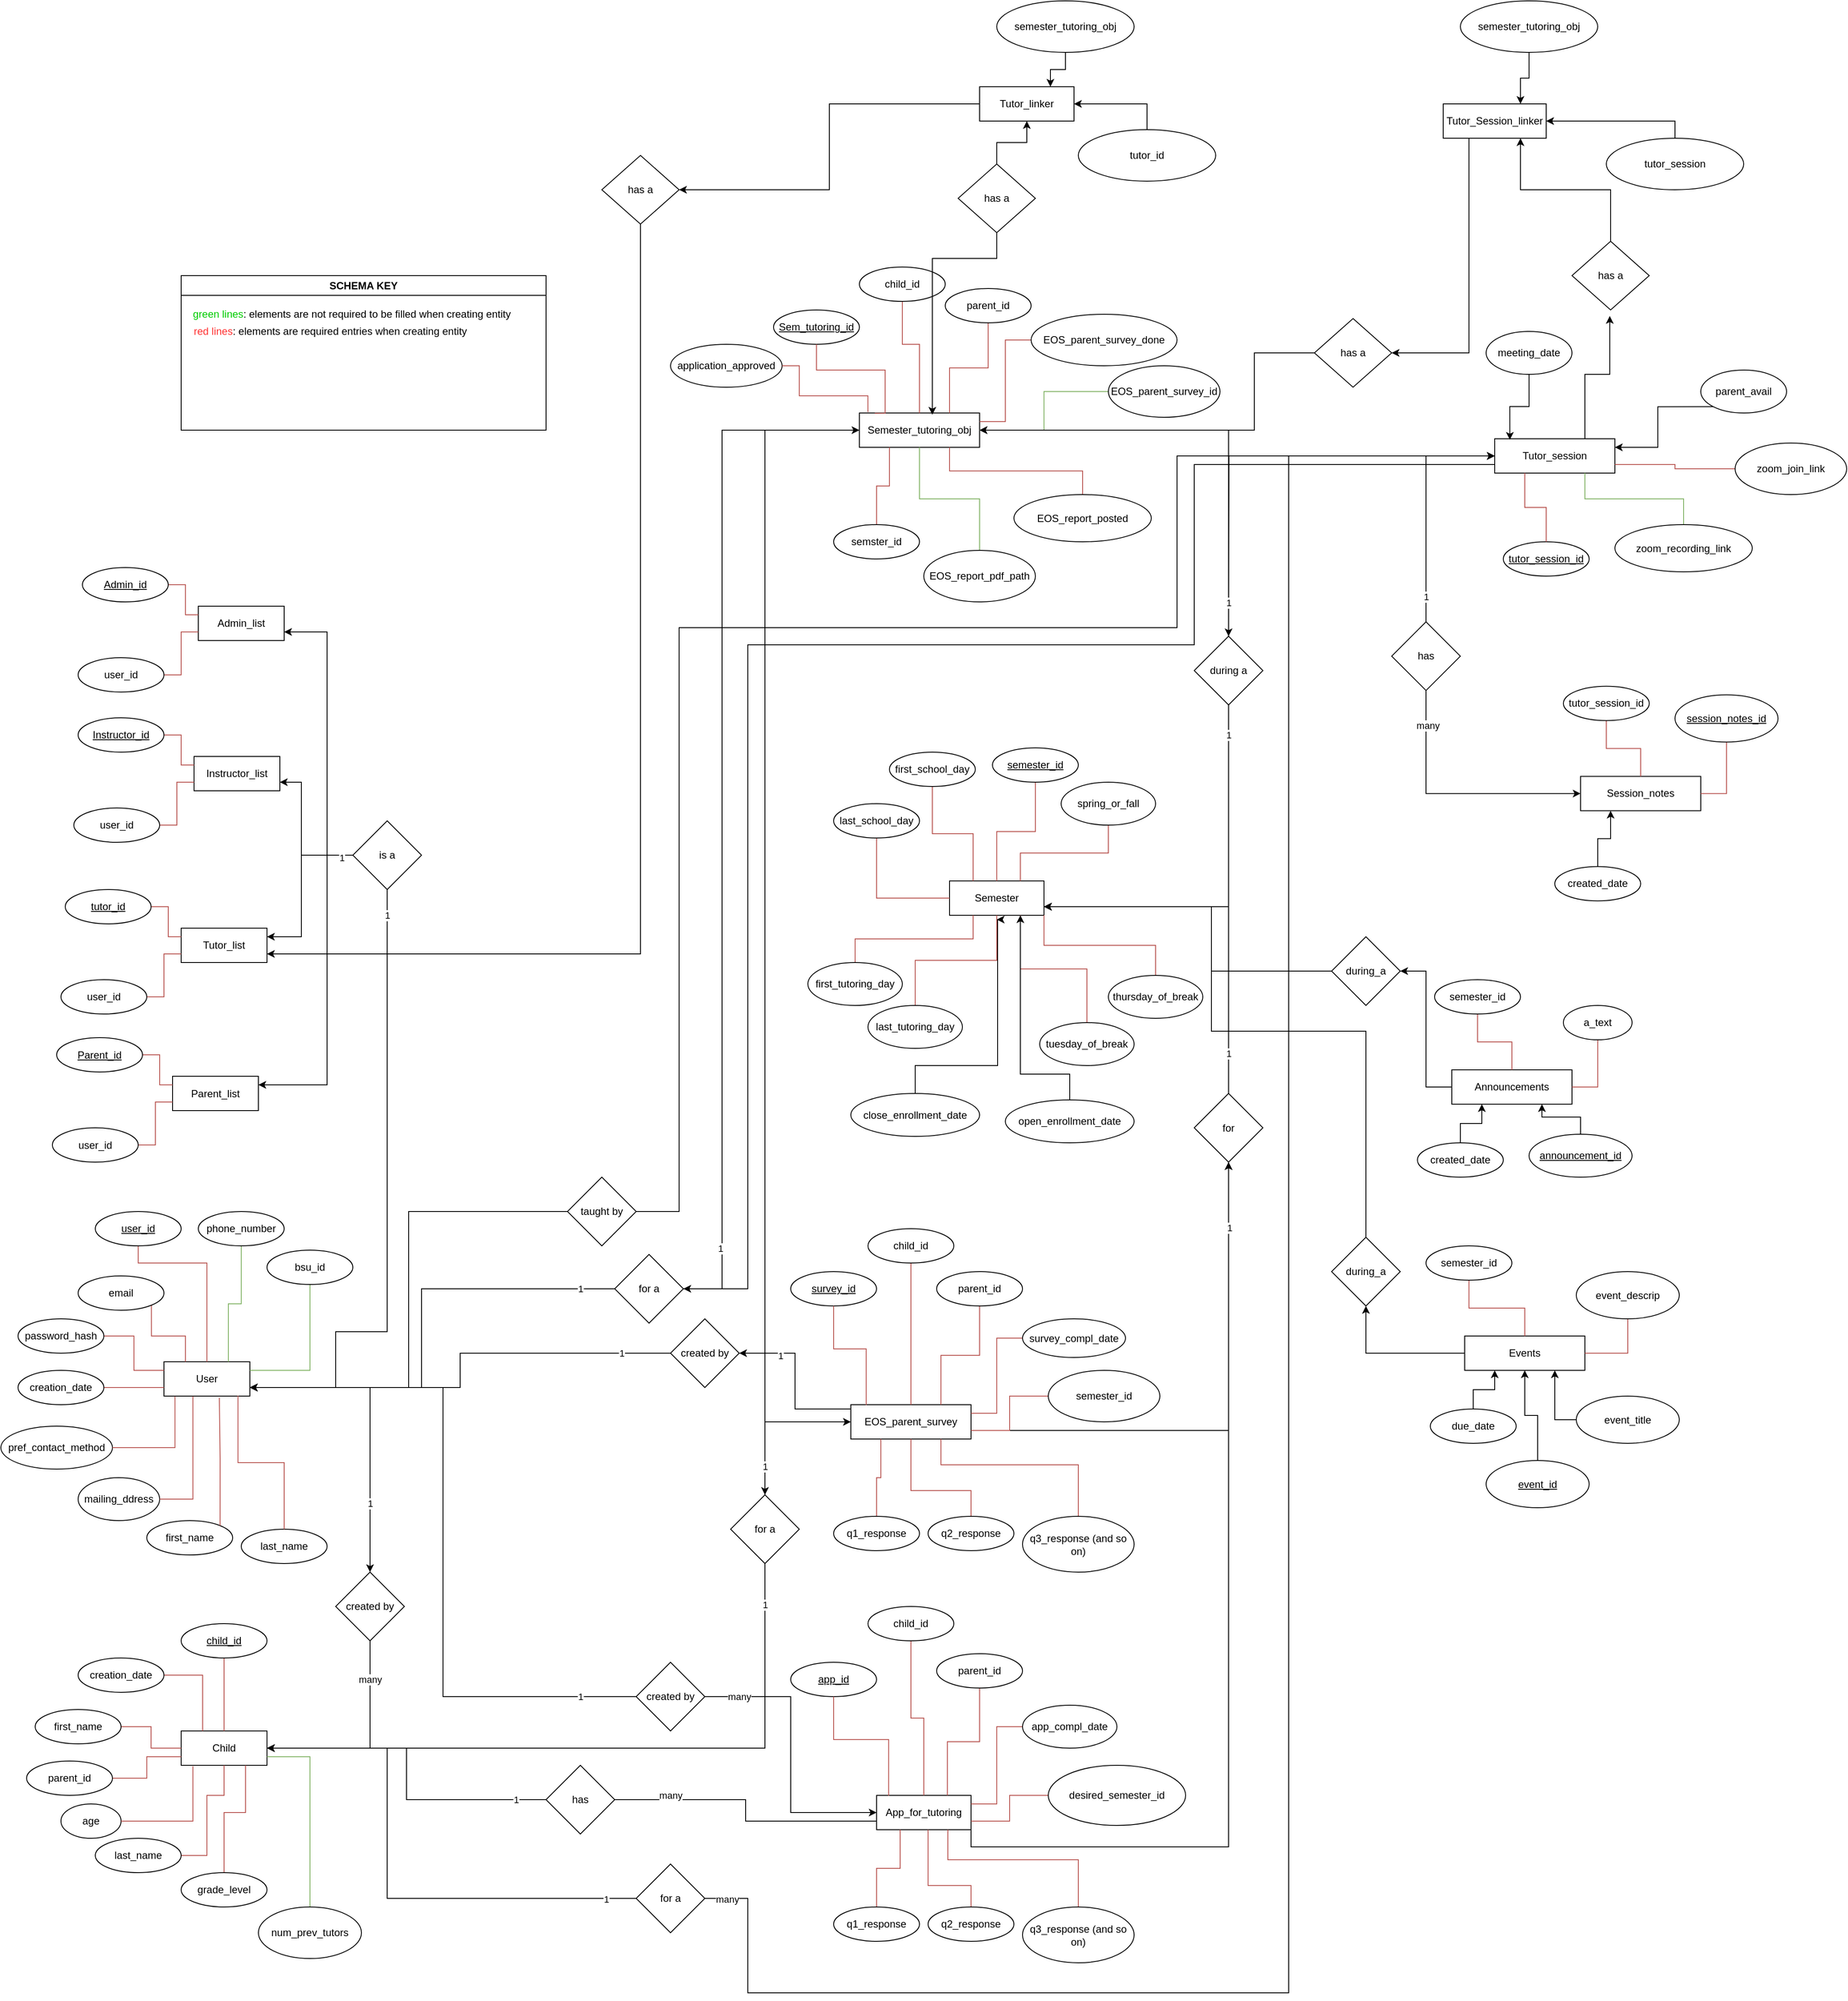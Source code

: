 <mxfile version="24.0.5" type="device">
  <diagram id="R2lEEEUBdFMjLlhIrx00" name="Page-1">
    <mxGraphModel dx="1050" dy="2774" grid="1" gridSize="10" guides="1" tooltips="1" connect="1" arrows="1" fold="1" page="1" pageScale="1" pageWidth="850" pageHeight="1100" math="0" shadow="0" extFonts="Permanent Marker^https://fonts.googleapis.com/css?family=Permanent+Marker">
      <root>
        <mxCell id="0" />
        <mxCell id="1" parent="0" />
        <mxCell id="3Qp0FOMEADOnAeZgJvAb-78" style="edgeStyle=orthogonalEdgeStyle;rounded=0;orthogonalLoop=1;jettySize=auto;html=1;exitX=1;exitY=0.75;exitDx=0;exitDy=0;entryX=0.5;entryY=0;entryDx=0;entryDy=0;" parent="1" source="dRT8ozILV0_iqANmPN8o-3" target="3Qp0FOMEADOnAeZgJvAb-77" edge="1">
          <mxGeometry relative="1" as="geometry" />
        </mxCell>
        <mxCell id="3Qp0FOMEADOnAeZgJvAb-81" value="1" style="edgeLabel;html=1;align=center;verticalAlign=middle;resizable=0;points=[];" parent="3Qp0FOMEADOnAeZgJvAb-78" vertex="1" connectable="0">
          <mxGeometry x="0.549" relative="1" as="geometry">
            <mxPoint as="offset" />
          </mxGeometry>
        </mxCell>
        <mxCell id="dRT8ozILV0_iqANmPN8o-3" value="User" style="whiteSpace=wrap;html=1;align=center;" parent="1" vertex="1">
          <mxGeometry x="200" y="185" width="100" height="40" as="geometry" />
        </mxCell>
        <mxCell id="dRT8ozILV0_iqANmPN8o-4" style="edgeStyle=orthogonalEdgeStyle;rounded=0;orthogonalLoop=1;jettySize=auto;html=1;exitX=0.5;exitY=1;exitDx=0;exitDy=0;entryX=0.75;entryY=0;entryDx=0;entryDy=0;endArrow=none;endFill=0;fillColor=#d5e8d4;strokeColor=#82b366;" parent="1" source="dRT8ozILV0_iqANmPN8o-5" target="dRT8ozILV0_iqANmPN8o-3" edge="1">
          <mxGeometry relative="1" as="geometry" />
        </mxCell>
        <mxCell id="dRT8ozILV0_iqANmPN8o-5" value="phone_number" style="ellipse;whiteSpace=wrap;html=1;align=center;" parent="1" vertex="1">
          <mxGeometry x="240" y="10" width="100" height="40" as="geometry" />
        </mxCell>
        <mxCell id="dRT8ozILV0_iqANmPN8o-6" style="edgeStyle=orthogonalEdgeStyle;rounded=0;orthogonalLoop=1;jettySize=auto;html=1;exitX=1;exitY=0.5;exitDx=0;exitDy=0;entryX=0;entryY=0.25;entryDx=0;entryDy=0;endArrow=none;endFill=0;fillColor=#f8cecc;strokeColor=#b85450;" parent="1" source="dRT8ozILV0_iqANmPN8o-7" target="dRT8ozILV0_iqANmPN8o-3" edge="1">
          <mxGeometry relative="1" as="geometry" />
        </mxCell>
        <mxCell id="dRT8ozILV0_iqANmPN8o-7" value="password_hash" style="ellipse;whiteSpace=wrap;html=1;align=center;" parent="1" vertex="1">
          <mxGeometry x="30" y="135" width="100" height="40" as="geometry" />
        </mxCell>
        <mxCell id="dRT8ozILV0_iqANmPN8o-8" style="edgeStyle=orthogonalEdgeStyle;rounded=0;orthogonalLoop=1;jettySize=auto;html=1;exitX=1;exitY=1;exitDx=0;exitDy=0;entryX=0.25;entryY=0;entryDx=0;entryDy=0;endArrow=none;endFill=0;fillColor=#f8cecc;strokeColor=#b85450;" parent="1" source="dRT8ozILV0_iqANmPN8o-9" target="dRT8ozILV0_iqANmPN8o-3" edge="1">
          <mxGeometry relative="1" as="geometry" />
        </mxCell>
        <mxCell id="dRT8ozILV0_iqANmPN8o-9" value="email" style="ellipse;whiteSpace=wrap;html=1;align=center;" parent="1" vertex="1">
          <mxGeometry x="100" y="85" width="100" height="40" as="geometry" />
        </mxCell>
        <mxCell id="dRT8ozILV0_iqANmPN8o-10" style="edgeStyle=orthogonalEdgeStyle;rounded=0;orthogonalLoop=1;jettySize=auto;html=1;exitX=1;exitY=0.5;exitDx=0;exitDy=0;entryX=0;entryY=0.75;entryDx=0;entryDy=0;endArrow=none;endFill=0;fillColor=#f8cecc;strokeColor=#b85450;" parent="1" source="dRT8ozILV0_iqANmPN8o-11" target="dRT8ozILV0_iqANmPN8o-3" edge="1">
          <mxGeometry relative="1" as="geometry" />
        </mxCell>
        <mxCell id="dRT8ozILV0_iqANmPN8o-11" value="creation_date" style="ellipse;whiteSpace=wrap;html=1;align=center;" parent="1" vertex="1">
          <mxGeometry x="30" y="195" width="100" height="40" as="geometry" />
        </mxCell>
        <mxCell id="dRT8ozILV0_iqANmPN8o-17" style="edgeStyle=orthogonalEdgeStyle;rounded=0;orthogonalLoop=1;jettySize=auto;html=1;exitX=0.5;exitY=1;exitDx=0;exitDy=0;entryX=0.5;entryY=0;entryDx=0;entryDy=0;endArrow=none;endFill=0;fillColor=#f8cecc;strokeColor=#b85450;" parent="1" source="dRT8ozILV0_iqANmPN8o-18" target="dRT8ozILV0_iqANmPN8o-3" edge="1">
          <mxGeometry relative="1" as="geometry">
            <Array as="points">
              <mxPoint x="170" y="70" />
              <mxPoint x="250" y="70" />
            </Array>
          </mxGeometry>
        </mxCell>
        <mxCell id="dRT8ozILV0_iqANmPN8o-18" value="user_id" style="ellipse;whiteSpace=wrap;html=1;align=center;fontStyle=4;" parent="1" vertex="1">
          <mxGeometry x="120" y="10" width="100" height="40" as="geometry" />
        </mxCell>
        <mxCell id="dRT8ozILV0_iqANmPN8o-19" value="pref_contact_method" style="ellipse;whiteSpace=wrap;html=1;align=center;" parent="1" vertex="1">
          <mxGeometry x="10" y="260" width="130" height="50" as="geometry" />
        </mxCell>
        <mxCell id="dRT8ozILV0_iqANmPN8o-20" style="edgeStyle=orthogonalEdgeStyle;rounded=0;orthogonalLoop=1;jettySize=auto;html=1;exitX=1;exitY=0.5;exitDx=0;exitDy=0;entryX=0.128;entryY=1.008;entryDx=0;entryDy=0;entryPerimeter=0;endArrow=none;endFill=0;fillColor=#f8cecc;strokeColor=#b85450;" parent="1" source="dRT8ozILV0_iqANmPN8o-19" target="dRT8ozILV0_iqANmPN8o-3" edge="1">
          <mxGeometry relative="1" as="geometry" />
        </mxCell>
        <mxCell id="dRT8ozILV0_iqANmPN8o-21" value="mailing_ddress" style="ellipse;whiteSpace=wrap;html=1;align=center;" parent="1" vertex="1">
          <mxGeometry x="100" y="320" width="95" height="50" as="geometry" />
        </mxCell>
        <mxCell id="dRT8ozILV0_iqANmPN8o-22" value="first_name" style="ellipse;whiteSpace=wrap;html=1;align=center;" parent="1" vertex="1">
          <mxGeometry x="180" y="370" width="100" height="40" as="geometry" />
        </mxCell>
        <mxCell id="dRT8ozILV0_iqANmPN8o-23" value="last_name" style="ellipse;whiteSpace=wrap;html=1;align=center;" parent="1" vertex="1">
          <mxGeometry x="290" y="380" width="100" height="40" as="geometry" />
        </mxCell>
        <mxCell id="dRT8ozILV0_iqANmPN8o-24" style="edgeStyle=orthogonalEdgeStyle;rounded=0;orthogonalLoop=1;jettySize=auto;html=1;exitX=1;exitY=0.5;exitDx=0;exitDy=0;entryX=0.337;entryY=1.008;entryDx=0;entryDy=0;entryPerimeter=0;endArrow=none;endFill=0;fillColor=#f8cecc;strokeColor=#b85450;" parent="1" source="dRT8ozILV0_iqANmPN8o-21" target="dRT8ozILV0_iqANmPN8o-3" edge="1">
          <mxGeometry relative="1" as="geometry" />
        </mxCell>
        <mxCell id="dRT8ozILV0_iqANmPN8o-25" style="edgeStyle=orthogonalEdgeStyle;rounded=0;orthogonalLoop=1;jettySize=auto;html=1;exitX=1;exitY=0;exitDx=0;exitDy=0;entryX=0.645;entryY=1.05;entryDx=0;entryDy=0;entryPerimeter=0;endArrow=none;endFill=0;fillColor=#f8cecc;strokeColor=#b85450;" parent="1" source="dRT8ozILV0_iqANmPN8o-22" target="dRT8ozILV0_iqANmPN8o-3" edge="1">
          <mxGeometry relative="1" as="geometry" />
        </mxCell>
        <mxCell id="dRT8ozILV0_iqANmPN8o-26" style="edgeStyle=orthogonalEdgeStyle;rounded=0;orthogonalLoop=1;jettySize=auto;html=1;exitX=0.5;exitY=0;exitDx=0;exitDy=0;entryX=0.862;entryY=0.988;entryDx=0;entryDy=0;entryPerimeter=0;endArrow=none;endFill=0;fillColor=#f8cecc;strokeColor=#b85450;" parent="1" source="dRT8ozILV0_iqANmPN8o-23" target="dRT8ozILV0_iqANmPN8o-3" edge="1">
          <mxGeometry relative="1" as="geometry" />
        </mxCell>
        <mxCell id="dRT8ozILV0_iqANmPN8o-27" value="Child" style="whiteSpace=wrap;html=1;align=center;" parent="1" vertex="1">
          <mxGeometry x="220" y="615" width="100" height="40" as="geometry" />
        </mxCell>
        <mxCell id="dRT8ozILV0_iqANmPN8o-51" style="edgeStyle=orthogonalEdgeStyle;rounded=0;orthogonalLoop=1;jettySize=auto;html=1;exitX=1;exitY=0.5;exitDx=0;exitDy=0;entryX=0.25;entryY=0;entryDx=0;entryDy=0;endArrow=none;endFill=0;fillColor=#f8cecc;strokeColor=#b85450;" parent="1" source="dRT8ozILV0_iqANmPN8o-35" target="dRT8ozILV0_iqANmPN8o-27" edge="1">
          <mxGeometry relative="1" as="geometry" />
        </mxCell>
        <mxCell id="dRT8ozILV0_iqANmPN8o-35" value="creation_date" style="ellipse;whiteSpace=wrap;html=1;align=center;" parent="1" vertex="1">
          <mxGeometry x="100" y="530" width="100" height="40" as="geometry" />
        </mxCell>
        <mxCell id="dRT8ozILV0_iqANmPN8o-36" style="edgeStyle=orthogonalEdgeStyle;rounded=0;orthogonalLoop=1;jettySize=auto;html=1;exitX=0.5;exitY=1;exitDx=0;exitDy=0;entryX=0.5;entryY=0;entryDx=0;entryDy=0;endArrow=none;endFill=0;fillColor=#f8cecc;strokeColor=#b85450;" parent="1" source="dRT8ozILV0_iqANmPN8o-37" target="dRT8ozILV0_iqANmPN8o-27" edge="1">
          <mxGeometry relative="1" as="geometry" />
        </mxCell>
        <mxCell id="dRT8ozILV0_iqANmPN8o-37" value="child_id" style="ellipse;whiteSpace=wrap;html=1;align=center;fontStyle=4;" parent="1" vertex="1">
          <mxGeometry x="220" y="490" width="100" height="40" as="geometry" />
        </mxCell>
        <mxCell id="dRT8ozILV0_iqANmPN8o-50" style="edgeStyle=orthogonalEdgeStyle;rounded=0;orthogonalLoop=1;jettySize=auto;html=1;exitX=1;exitY=0.5;exitDx=0;exitDy=0;entryX=0;entryY=0.5;entryDx=0;entryDy=0;endArrow=none;endFill=0;fillColor=#f8cecc;strokeColor=#b85450;" parent="1" source="dRT8ozILV0_iqANmPN8o-41" target="dRT8ozILV0_iqANmPN8o-27" edge="1">
          <mxGeometry relative="1" as="geometry" />
        </mxCell>
        <mxCell id="dRT8ozILV0_iqANmPN8o-41" value="first_name" style="ellipse;whiteSpace=wrap;html=1;align=center;" parent="1" vertex="1">
          <mxGeometry x="50" y="590" width="100" height="40" as="geometry" />
        </mxCell>
        <mxCell id="dRT8ozILV0_iqANmPN8o-48" style="edgeStyle=orthogonalEdgeStyle;rounded=0;orthogonalLoop=1;jettySize=auto;html=1;exitX=1;exitY=0.5;exitDx=0;exitDy=0;entryX=0.5;entryY=1;entryDx=0;entryDy=0;endArrow=none;endFill=0;fillColor=#f8cecc;strokeColor=#b85450;" parent="1" source="dRT8ozILV0_iqANmPN8o-42" target="dRT8ozILV0_iqANmPN8o-27" edge="1">
          <mxGeometry relative="1" as="geometry">
            <Array as="points">
              <mxPoint x="250" y="760" />
              <mxPoint x="250" y="690" />
              <mxPoint x="270" y="690" />
            </Array>
          </mxGeometry>
        </mxCell>
        <mxCell id="dRT8ozILV0_iqANmPN8o-42" value="last_name" style="ellipse;whiteSpace=wrap;html=1;align=center;" parent="1" vertex="1">
          <mxGeometry x="120" y="740" width="100" height="40" as="geometry" />
        </mxCell>
        <mxCell id="dRT8ozILV0_iqANmPN8o-49" style="edgeStyle=orthogonalEdgeStyle;rounded=0;orthogonalLoop=1;jettySize=auto;html=1;exitX=0.5;exitY=0;exitDx=0;exitDy=0;entryX=0.75;entryY=1;entryDx=0;entryDy=0;endArrow=none;endFill=0;fillColor=#f8cecc;strokeColor=#b85450;" parent="1" source="dRT8ozILV0_iqANmPN8o-46" target="dRT8ozILV0_iqANmPN8o-27" edge="1">
          <mxGeometry relative="1" as="geometry">
            <Array as="points">
              <mxPoint x="270" y="710" />
              <mxPoint x="295" y="710" />
            </Array>
          </mxGeometry>
        </mxCell>
        <mxCell id="dRT8ozILV0_iqANmPN8o-46" value="grade_level" style="ellipse;whiteSpace=wrap;html=1;align=center;" parent="1" vertex="1">
          <mxGeometry x="220" y="780" width="100" height="40" as="geometry" />
        </mxCell>
        <mxCell id="dRT8ozILV0_iqANmPN8o-52" value="age" style="ellipse;whiteSpace=wrap;html=1;align=center;" parent="1" vertex="1">
          <mxGeometry x="80" y="700" width="70" height="40" as="geometry" />
        </mxCell>
        <mxCell id="dRT8ozILV0_iqANmPN8o-53" style="edgeStyle=orthogonalEdgeStyle;rounded=0;orthogonalLoop=1;jettySize=auto;html=1;exitX=1;exitY=0.5;exitDx=0;exitDy=0;entryX=0.137;entryY=1.029;entryDx=0;entryDy=0;entryPerimeter=0;endArrow=none;endFill=0;fillColor=#f8cecc;strokeColor=#b85450;" parent="1" source="dRT8ozILV0_iqANmPN8o-52" target="dRT8ozILV0_iqANmPN8o-27" edge="1">
          <mxGeometry relative="1" as="geometry" />
        </mxCell>
        <mxCell id="3Qp0FOMEADOnAeZgJvAb-71" style="edgeStyle=orthogonalEdgeStyle;rounded=0;orthogonalLoop=1;jettySize=auto;html=1;exitX=1;exitY=1;exitDx=0;exitDy=0;entryX=0.5;entryY=1;entryDx=0;entryDy=0;" parent="1" source="dRT8ozILV0_iqANmPN8o-118" target="3Qp0FOMEADOnAeZgJvAb-69" edge="1">
          <mxGeometry relative="1" as="geometry">
            <mxPoint x="1195" y="747.5" as="sourcePoint" />
            <mxPoint x="1495" y="-20" as="targetPoint" />
          </mxGeometry>
        </mxCell>
        <mxCell id="dRT8ozILV0_iqANmPN8o-118" value="App_for_tutoring" style="whiteSpace=wrap;html=1;align=center;" parent="1" vertex="1">
          <mxGeometry x="1030" y="690" width="110" height="40" as="geometry" />
        </mxCell>
        <mxCell id="dRT8ozILV0_iqANmPN8o-119" style="edgeStyle=orthogonalEdgeStyle;rounded=0;orthogonalLoop=1;jettySize=auto;html=1;exitX=0.5;exitY=1;exitDx=0;exitDy=0;entryX=0.75;entryY=0;entryDx=0;entryDy=0;endArrow=none;endFill=0;fillColor=#f8cecc;strokeColor=#b85450;" parent="1" source="dRT8ozILV0_iqANmPN8o-120" target="dRT8ozILV0_iqANmPN8o-118" edge="1">
          <mxGeometry relative="1" as="geometry" />
        </mxCell>
        <mxCell id="dRT8ozILV0_iqANmPN8o-120" value="parent_id" style="ellipse;whiteSpace=wrap;html=1;align=center;" parent="1" vertex="1">
          <mxGeometry x="1100" y="525" width="100" height="40" as="geometry" />
        </mxCell>
        <mxCell id="dRT8ozILV0_iqANmPN8o-134" style="edgeStyle=orthogonalEdgeStyle;rounded=0;orthogonalLoop=1;jettySize=auto;html=1;exitX=0.5;exitY=0;exitDx=0;exitDy=0;entryX=0.25;entryY=1;entryDx=0;entryDy=0;endArrow=none;endFill=0;fillColor=#f8cecc;strokeColor=#b85450;" parent="1" source="dRT8ozILV0_iqANmPN8o-122" target="dRT8ozILV0_iqANmPN8o-118" edge="1">
          <mxGeometry relative="1" as="geometry" />
        </mxCell>
        <mxCell id="dRT8ozILV0_iqANmPN8o-122" value="q1_response" style="ellipse;whiteSpace=wrap;html=1;align=center;" parent="1" vertex="1">
          <mxGeometry x="980" y="820" width="100" height="40" as="geometry" />
        </mxCell>
        <mxCell id="dRT8ozILV0_iqANmPN8o-123" value="&lt;u&gt;app_id&lt;/u&gt;" style="ellipse;whiteSpace=wrap;html=1;align=center;" parent="1" vertex="1">
          <mxGeometry x="930" y="535" width="100" height="40" as="geometry" />
        </mxCell>
        <mxCell id="dRT8ozILV0_iqANmPN8o-131" style="edgeStyle=orthogonalEdgeStyle;rounded=0;orthogonalLoop=1;jettySize=auto;html=1;exitX=0.5;exitY=1;exitDx=0;exitDy=0;entryX=0.5;entryY=0;entryDx=0;entryDy=0;endArrow=none;endFill=0;fillColor=#f8cecc;strokeColor=#b85450;" parent="1" source="dRT8ozILV0_iqANmPN8o-128" target="dRT8ozILV0_iqANmPN8o-118" edge="1">
          <mxGeometry relative="1" as="geometry" />
        </mxCell>
        <mxCell id="dRT8ozILV0_iqANmPN8o-128" value="child_id" style="ellipse;whiteSpace=wrap;html=1;align=center;" parent="1" vertex="1">
          <mxGeometry x="1020" y="470" width="100" height="40" as="geometry" />
        </mxCell>
        <mxCell id="dRT8ozILV0_iqANmPN8o-129" style="edgeStyle=orthogonalEdgeStyle;rounded=0;orthogonalLoop=1;jettySize=auto;html=1;exitX=0.5;exitY=1;exitDx=0;exitDy=0;entryX=0.128;entryY=0.008;entryDx=0;entryDy=0;entryPerimeter=0;endArrow=none;endFill=0;fillColor=#f8cecc;strokeColor=#b85450;" parent="1" source="dRT8ozILV0_iqANmPN8o-123" target="dRT8ozILV0_iqANmPN8o-118" edge="1">
          <mxGeometry relative="1" as="geometry">
            <Array as="points">
              <mxPoint x="980" y="625" />
              <mxPoint x="1044" y="625" />
            </Array>
          </mxGeometry>
        </mxCell>
        <mxCell id="dRT8ozILV0_iqANmPN8o-135" style="edgeStyle=orthogonalEdgeStyle;rounded=0;orthogonalLoop=1;jettySize=auto;html=1;exitX=0.5;exitY=0;exitDx=0;exitDy=0;endArrow=none;endFill=0;fillColor=#f8cecc;strokeColor=#b85450;" parent="1" source="dRT8ozILV0_iqANmPN8o-132" target="dRT8ozILV0_iqANmPN8o-118" edge="1">
          <mxGeometry relative="1" as="geometry">
            <Array as="points">
              <mxPoint x="1140" y="795" />
              <mxPoint x="1090" y="795" />
            </Array>
          </mxGeometry>
        </mxCell>
        <mxCell id="dRT8ozILV0_iqANmPN8o-132" value="q2_response" style="ellipse;whiteSpace=wrap;html=1;align=center;" parent="1" vertex="1">
          <mxGeometry x="1090" y="820" width="100" height="40" as="geometry" />
        </mxCell>
        <mxCell id="dRT8ozILV0_iqANmPN8o-136" style="edgeStyle=orthogonalEdgeStyle;rounded=0;orthogonalLoop=1;jettySize=auto;html=1;exitX=0.5;exitY=0;exitDx=0;exitDy=0;entryX=0.75;entryY=1;entryDx=0;entryDy=0;endArrow=none;endFill=0;fillColor=#f8cecc;strokeColor=#b85450;" parent="1" source="dRT8ozILV0_iqANmPN8o-133" target="dRT8ozILV0_iqANmPN8o-118" edge="1">
          <mxGeometry relative="1" as="geometry">
            <Array as="points">
              <mxPoint x="1265" y="765" />
              <mxPoint x="1113" y="765" />
              <mxPoint x="1113" y="730" />
            </Array>
          </mxGeometry>
        </mxCell>
        <mxCell id="dRT8ozILV0_iqANmPN8o-133" value="q3_response (and so on)" style="ellipse;whiteSpace=wrap;html=1;align=center;" parent="1" vertex="1">
          <mxGeometry x="1200" y="820" width="130" height="65" as="geometry" />
        </mxCell>
        <mxCell id="dRT8ozILV0_iqANmPN8o-140" style="edgeStyle=orthogonalEdgeStyle;rounded=0;orthogonalLoop=1;jettySize=auto;html=1;exitX=0;exitY=0.5;exitDx=0;exitDy=0;entryX=1;entryY=0.25;entryDx=0;entryDy=0;endArrow=none;endFill=0;fillColor=#f8cecc;strokeColor=#b85450;" parent="1" source="dRT8ozILV0_iqANmPN8o-137" target="dRT8ozILV0_iqANmPN8o-118" edge="1">
          <mxGeometry relative="1" as="geometry" />
        </mxCell>
        <mxCell id="dRT8ozILV0_iqANmPN8o-137" value="app_compl_date" style="ellipse;whiteSpace=wrap;html=1;align=center;" parent="1" vertex="1">
          <mxGeometry x="1200" y="585" width="110" height="50" as="geometry" />
        </mxCell>
        <mxCell id="dRT8ozILV0_iqANmPN8o-139" style="edgeStyle=orthogonalEdgeStyle;rounded=0;orthogonalLoop=1;jettySize=auto;html=1;exitX=0;exitY=0.5;exitDx=0;exitDy=0;entryX=1;entryY=0.75;entryDx=0;entryDy=0;endArrow=none;endFill=0;fillColor=#f8cecc;strokeColor=#b85450;" parent="1" source="dRT8ozILV0_iqANmPN8o-138" target="dRT8ozILV0_iqANmPN8o-118" edge="1">
          <mxGeometry relative="1" as="geometry" />
        </mxCell>
        <mxCell id="dRT8ozILV0_iqANmPN8o-138" value="desired_semester_id" style="ellipse;whiteSpace=wrap;html=1;align=center;" parent="1" vertex="1">
          <mxGeometry x="1230" y="655" width="160" height="70" as="geometry" />
        </mxCell>
        <mxCell id="3Qp0FOMEADOnAeZgJvAb-91" style="edgeStyle=orthogonalEdgeStyle;rounded=0;orthogonalLoop=1;jettySize=auto;html=1;exitX=1;exitY=0.75;exitDx=0;exitDy=0;entryX=0.5;entryY=1;entryDx=0;entryDy=0;" parent="1" source="dRT8ozILV0_iqANmPN8o-141" target="3Qp0FOMEADOnAeZgJvAb-69" edge="1">
          <mxGeometry relative="1" as="geometry" />
        </mxCell>
        <mxCell id="3Qp0FOMEADOnAeZgJvAb-92" value="1" style="edgeLabel;html=1;align=center;verticalAlign=middle;resizable=0;points=[];" parent="3Qp0FOMEADOnAeZgJvAb-91" vertex="1" connectable="0">
          <mxGeometry x="0.75" y="-1" relative="1" as="geometry">
            <mxPoint as="offset" />
          </mxGeometry>
        </mxCell>
        <mxCell id="3Qp0FOMEADOnAeZgJvAb-98" style="edgeStyle=orthogonalEdgeStyle;rounded=0;orthogonalLoop=1;jettySize=auto;html=1;exitX=0;exitY=0.5;exitDx=0;exitDy=0;entryX=1;entryY=0.5;entryDx=0;entryDy=0;" parent="1" source="dRT8ozILV0_iqANmPN8o-141" target="3Qp0FOMEADOnAeZgJvAb-97" edge="1">
          <mxGeometry relative="1" as="geometry">
            <Array as="points">
              <mxPoint x="1000" y="240" />
              <mxPoint x="935" y="240" />
              <mxPoint x="935" y="175" />
            </Array>
          </mxGeometry>
        </mxCell>
        <mxCell id="3Qp0FOMEADOnAeZgJvAb-101" value="1" style="edgeLabel;html=1;align=center;verticalAlign=middle;resizable=0;points=[];" parent="3Qp0FOMEADOnAeZgJvAb-98" vertex="1" connectable="0">
          <mxGeometry x="0.543" y="3" relative="1" as="geometry">
            <mxPoint as="offset" />
          </mxGeometry>
        </mxCell>
        <mxCell id="dRT8ozILV0_iqANmPN8o-141" value="EOS_parent_survey" style="whiteSpace=wrap;html=1;align=center;" parent="1" vertex="1">
          <mxGeometry x="1000" y="235" width="140" height="40" as="geometry" />
        </mxCell>
        <mxCell id="dRT8ozILV0_iqANmPN8o-142" style="edgeStyle=orthogonalEdgeStyle;rounded=0;orthogonalLoop=1;jettySize=auto;html=1;exitX=0.5;exitY=1;exitDx=0;exitDy=0;entryX=0.75;entryY=0;entryDx=0;entryDy=0;endArrow=none;endFill=0;fillColor=#f8cecc;strokeColor=#b85450;" parent="1" source="dRT8ozILV0_iqANmPN8o-143" target="dRT8ozILV0_iqANmPN8o-141" edge="1">
          <mxGeometry relative="1" as="geometry" />
        </mxCell>
        <mxCell id="dRT8ozILV0_iqANmPN8o-143" value="parent_id" style="ellipse;whiteSpace=wrap;html=1;align=center;" parent="1" vertex="1">
          <mxGeometry x="1100" y="80" width="100" height="40" as="geometry" />
        </mxCell>
        <mxCell id="dRT8ozILV0_iqANmPN8o-144" style="edgeStyle=orthogonalEdgeStyle;rounded=0;orthogonalLoop=1;jettySize=auto;html=1;exitX=0.5;exitY=0;exitDx=0;exitDy=0;entryX=0.25;entryY=1;entryDx=0;entryDy=0;endArrow=none;endFill=0;fillColor=#f8cecc;strokeColor=#b85450;" parent="1" source="dRT8ozILV0_iqANmPN8o-145" target="dRT8ozILV0_iqANmPN8o-141" edge="1">
          <mxGeometry relative="1" as="geometry" />
        </mxCell>
        <mxCell id="dRT8ozILV0_iqANmPN8o-145" value="q1_response" style="ellipse;whiteSpace=wrap;html=1;align=center;" parent="1" vertex="1">
          <mxGeometry x="980" y="365" width="100" height="40" as="geometry" />
        </mxCell>
        <mxCell id="dRT8ozILV0_iqANmPN8o-146" value="&lt;u&gt;survey_id&lt;/u&gt;" style="ellipse;whiteSpace=wrap;html=1;align=center;" parent="1" vertex="1">
          <mxGeometry x="930" y="80" width="100" height="40" as="geometry" />
        </mxCell>
        <mxCell id="dRT8ozILV0_iqANmPN8o-147" style="edgeStyle=orthogonalEdgeStyle;rounded=0;orthogonalLoop=1;jettySize=auto;html=1;exitX=0.5;exitY=1;exitDx=0;exitDy=0;entryX=0.5;entryY=0;entryDx=0;entryDy=0;endArrow=none;endFill=0;fillColor=#f8cecc;strokeColor=#b85450;" parent="1" source="dRT8ozILV0_iqANmPN8o-148" target="dRT8ozILV0_iqANmPN8o-141" edge="1">
          <mxGeometry relative="1" as="geometry" />
        </mxCell>
        <mxCell id="dRT8ozILV0_iqANmPN8o-148" value="child_id" style="ellipse;whiteSpace=wrap;html=1;align=center;" parent="1" vertex="1">
          <mxGeometry x="1020" y="30" width="100" height="40" as="geometry" />
        </mxCell>
        <mxCell id="dRT8ozILV0_iqANmPN8o-149" style="edgeStyle=orthogonalEdgeStyle;rounded=0;orthogonalLoop=1;jettySize=auto;html=1;exitX=0.5;exitY=1;exitDx=0;exitDy=0;entryX=0.128;entryY=0.008;entryDx=0;entryDy=0;entryPerimeter=0;endArrow=none;endFill=0;fillColor=#f8cecc;strokeColor=#b85450;" parent="1" source="dRT8ozILV0_iqANmPN8o-146" target="dRT8ozILV0_iqANmPN8o-141" edge="1">
          <mxGeometry relative="1" as="geometry">
            <Array as="points">
              <mxPoint x="980" y="170" />
              <mxPoint x="1018" y="170" />
            </Array>
          </mxGeometry>
        </mxCell>
        <mxCell id="dRT8ozILV0_iqANmPN8o-159" style="edgeStyle=orthogonalEdgeStyle;rounded=0;orthogonalLoop=1;jettySize=auto;html=1;exitX=0.5;exitY=0;exitDx=0;exitDy=0;entryX=0.5;entryY=1;entryDx=0;entryDy=0;endArrow=none;endFill=0;fillColor=#f8cecc;strokeColor=#b85450;" parent="1" source="dRT8ozILV0_iqANmPN8o-151" target="dRT8ozILV0_iqANmPN8o-141" edge="1">
          <mxGeometry relative="1" as="geometry">
            <Array as="points">
              <mxPoint x="1140" y="335" />
              <mxPoint x="1070" y="335" />
            </Array>
          </mxGeometry>
        </mxCell>
        <mxCell id="dRT8ozILV0_iqANmPN8o-151" value="q2_response" style="ellipse;whiteSpace=wrap;html=1;align=center;" parent="1" vertex="1">
          <mxGeometry x="1090" y="365" width="100" height="40" as="geometry" />
        </mxCell>
        <mxCell id="dRT8ozILV0_iqANmPN8o-158" style="edgeStyle=orthogonalEdgeStyle;rounded=0;orthogonalLoop=1;jettySize=auto;html=1;exitX=0.5;exitY=0;exitDx=0;exitDy=0;entryX=0.75;entryY=1;entryDx=0;entryDy=0;endArrow=none;endFill=0;fillColor=#f8cecc;strokeColor=#b85450;" parent="1" source="dRT8ozILV0_iqANmPN8o-153" target="dRT8ozILV0_iqANmPN8o-141" edge="1">
          <mxGeometry relative="1" as="geometry">
            <Array as="points">
              <mxPoint x="1265" y="305" />
              <mxPoint x="1105" y="305" />
            </Array>
          </mxGeometry>
        </mxCell>
        <mxCell id="dRT8ozILV0_iqANmPN8o-153" value="q3_response (and so on)" style="ellipse;whiteSpace=wrap;html=1;align=center;" parent="1" vertex="1">
          <mxGeometry x="1200" y="365" width="130" height="65" as="geometry" />
        </mxCell>
        <mxCell id="dRT8ozILV0_iqANmPN8o-154" style="edgeStyle=orthogonalEdgeStyle;rounded=0;orthogonalLoop=1;jettySize=auto;html=1;exitX=0;exitY=0.5;exitDx=0;exitDy=0;entryX=1;entryY=0.25;entryDx=0;entryDy=0;endArrow=none;endFill=0;fillColor=#f8cecc;strokeColor=#b85450;" parent="1" source="dRT8ozILV0_iqANmPN8o-155" target="dRT8ozILV0_iqANmPN8o-141" edge="1">
          <mxGeometry relative="1" as="geometry" />
        </mxCell>
        <mxCell id="dRT8ozILV0_iqANmPN8o-155" value="survey_compl_date" style="ellipse;whiteSpace=wrap;html=1;align=center;" parent="1" vertex="1">
          <mxGeometry x="1200" y="135" width="120" height="45" as="geometry" />
        </mxCell>
        <mxCell id="dRT8ozILV0_iqANmPN8o-156" style="edgeStyle=orthogonalEdgeStyle;rounded=0;orthogonalLoop=1;jettySize=auto;html=1;exitX=0;exitY=0.5;exitDx=0;exitDy=0;entryX=1;entryY=0.75;entryDx=0;entryDy=0;endArrow=none;endFill=0;fillColor=#f8cecc;strokeColor=#b85450;" parent="1" source="dRT8ozILV0_iqANmPN8o-157" target="dRT8ozILV0_iqANmPN8o-141" edge="1">
          <mxGeometry relative="1" as="geometry" />
        </mxCell>
        <mxCell id="dRT8ozILV0_iqANmPN8o-157" value="semester_id" style="ellipse;whiteSpace=wrap;html=1;align=center;" parent="1" vertex="1">
          <mxGeometry x="1230" y="195" width="130" height="60" as="geometry" />
        </mxCell>
        <mxCell id="3Qp0FOMEADOnAeZgJvAb-103" style="edgeStyle=orthogonalEdgeStyle;rounded=0;orthogonalLoop=1;jettySize=auto;html=1;exitX=0;exitY=0.5;exitDx=0;exitDy=0;entryX=0.5;entryY=0;entryDx=0;entryDy=0;" parent="1" source="dRT8ozILV0_iqANmPN8o-160" target="3Qp0FOMEADOnAeZgJvAb-94" edge="1">
          <mxGeometry relative="1" as="geometry" />
        </mxCell>
        <mxCell id="dRT8ozILV0_iqANmPN8o-160" value="Semester_tutoring_obj" style="whiteSpace=wrap;html=1;align=center;" parent="1" vertex="1">
          <mxGeometry x="1010" y="-920" width="140" height="40" as="geometry" />
        </mxCell>
        <mxCell id="dRT8ozILV0_iqANmPN8o-161" style="edgeStyle=orthogonalEdgeStyle;rounded=0;orthogonalLoop=1;jettySize=auto;html=1;exitX=0.5;exitY=1;exitDx=0;exitDy=0;entryX=0.75;entryY=0;entryDx=0;entryDy=0;endArrow=none;endFill=0;fillColor=#f8cecc;strokeColor=#b85450;" parent="1" source="dRT8ozILV0_iqANmPN8o-162" target="dRT8ozILV0_iqANmPN8o-160" edge="1">
          <mxGeometry relative="1" as="geometry" />
        </mxCell>
        <mxCell id="dRT8ozILV0_iqANmPN8o-162" value="parent_id" style="ellipse;whiteSpace=wrap;html=1;align=center;" parent="1" vertex="1">
          <mxGeometry x="1110" y="-1065" width="100" height="40" as="geometry" />
        </mxCell>
        <mxCell id="dRT8ozILV0_iqANmPN8o-163" style="edgeStyle=orthogonalEdgeStyle;rounded=0;orthogonalLoop=1;jettySize=auto;html=1;exitX=0.5;exitY=0;exitDx=0;exitDy=0;entryX=0.25;entryY=1;entryDx=0;entryDy=0;endArrow=none;endFill=0;fillColor=#f8cecc;strokeColor=#b85450;" parent="1" source="dRT8ozILV0_iqANmPN8o-164" target="dRT8ozILV0_iqANmPN8o-160" edge="1">
          <mxGeometry relative="1" as="geometry" />
        </mxCell>
        <mxCell id="dRT8ozILV0_iqANmPN8o-164" value="semster_id" style="ellipse;whiteSpace=wrap;html=1;align=center;" parent="1" vertex="1">
          <mxGeometry x="980" y="-790" width="100" height="40" as="geometry" />
        </mxCell>
        <mxCell id="dRT8ozILV0_iqANmPN8o-165" value="&lt;u&gt;Sem_tutoring_id&lt;/u&gt;" style="ellipse;whiteSpace=wrap;html=1;align=center;" parent="1" vertex="1">
          <mxGeometry x="910" y="-1040" width="100" height="40" as="geometry" />
        </mxCell>
        <mxCell id="dRT8ozILV0_iqANmPN8o-166" style="edgeStyle=orthogonalEdgeStyle;rounded=0;orthogonalLoop=1;jettySize=auto;html=1;exitX=0.5;exitY=1;exitDx=0;exitDy=0;entryX=0.5;entryY=0;entryDx=0;entryDy=0;endArrow=none;endFill=0;fillColor=#f8cecc;strokeColor=#b85450;" parent="1" source="dRT8ozILV0_iqANmPN8o-167" target="dRT8ozILV0_iqANmPN8o-160" edge="1">
          <mxGeometry relative="1" as="geometry">
            <Array as="points">
              <mxPoint x="1060" y="-1000" />
              <mxPoint x="1080" y="-1000" />
            </Array>
          </mxGeometry>
        </mxCell>
        <mxCell id="dRT8ozILV0_iqANmPN8o-167" value="child_id" style="ellipse;whiteSpace=wrap;html=1;align=center;" parent="1" vertex="1">
          <mxGeometry x="1010" y="-1090" width="100" height="40" as="geometry" />
        </mxCell>
        <mxCell id="dRT8ozILV0_iqANmPN8o-168" style="edgeStyle=orthogonalEdgeStyle;rounded=0;orthogonalLoop=1;jettySize=auto;html=1;exitX=0.5;exitY=1;exitDx=0;exitDy=0;entryX=0.128;entryY=0.008;entryDx=0;entryDy=0;entryPerimeter=0;endArrow=none;endFill=0;fillColor=#f8cecc;strokeColor=#b85450;" parent="1" source="dRT8ozILV0_iqANmPN8o-165" target="dRT8ozILV0_iqANmPN8o-160" edge="1">
          <mxGeometry relative="1" as="geometry">
            <Array as="points">
              <mxPoint x="960" y="-970" />
              <mxPoint x="1040" y="-970" />
              <mxPoint x="1040" y="-920" />
            </Array>
          </mxGeometry>
        </mxCell>
        <mxCell id="dRT8ozILV0_iqANmPN8o-169" style="edgeStyle=orthogonalEdgeStyle;rounded=0;orthogonalLoop=1;jettySize=auto;html=1;exitX=0.5;exitY=0;exitDx=0;exitDy=0;entryX=0.5;entryY=1;entryDx=0;entryDy=0;endArrow=none;endFill=0;fillColor=#d5e8d4;strokeColor=#82b366;" parent="1" source="dRT8ozILV0_iqANmPN8o-170" target="dRT8ozILV0_iqANmPN8o-160" edge="1">
          <mxGeometry relative="1" as="geometry">
            <Array as="points">
              <mxPoint x="1150" y="-820" />
              <mxPoint x="1080" y="-820" />
            </Array>
          </mxGeometry>
        </mxCell>
        <mxCell id="dRT8ozILV0_iqANmPN8o-170" value="EOS_report_pdf_path" style="ellipse;whiteSpace=wrap;html=1;align=center;" parent="1" vertex="1">
          <mxGeometry x="1085" y="-760" width="130" height="60" as="geometry" />
        </mxCell>
        <mxCell id="dRT8ozILV0_iqANmPN8o-173" style="edgeStyle=orthogonalEdgeStyle;rounded=0;orthogonalLoop=1;jettySize=auto;html=1;exitX=0;exitY=0.5;exitDx=0;exitDy=0;entryX=1;entryY=0.25;entryDx=0;entryDy=0;endArrow=none;endFill=0;fillColor=#f8cecc;strokeColor=#b85450;" parent="1" source="dRT8ozILV0_iqANmPN8o-174" target="dRT8ozILV0_iqANmPN8o-160" edge="1">
          <mxGeometry relative="1" as="geometry" />
        </mxCell>
        <mxCell id="dRT8ozILV0_iqANmPN8o-174" value="EOS_parent_survey_done" style="ellipse;whiteSpace=wrap;html=1;align=center;" parent="1" vertex="1">
          <mxGeometry x="1210" y="-1035" width="170" height="60" as="geometry" />
        </mxCell>
        <mxCell id="dRT8ozILV0_iqANmPN8o-175" style="edgeStyle=orthogonalEdgeStyle;rounded=0;orthogonalLoop=1;jettySize=auto;html=1;exitX=0;exitY=0.5;exitDx=0;exitDy=0;entryX=1;entryY=0.5;entryDx=0;entryDy=0;endArrow=none;endFill=0;fillColor=#d5e8d4;strokeColor=#82b366;" parent="1" source="dRT8ozILV0_iqANmPN8o-176" target="dRT8ozILV0_iqANmPN8o-160" edge="1">
          <mxGeometry relative="1" as="geometry" />
        </mxCell>
        <mxCell id="dRT8ozILV0_iqANmPN8o-176" value="EOS_parent_survey_id" style="ellipse;whiteSpace=wrap;html=1;align=center;" parent="1" vertex="1">
          <mxGeometry x="1300" y="-975" width="130" height="60" as="geometry" />
        </mxCell>
        <mxCell id="dRT8ozILV0_iqANmPN8o-181" style="edgeStyle=orthogonalEdgeStyle;rounded=0;orthogonalLoop=1;jettySize=auto;html=1;exitX=0.5;exitY=0;exitDx=0;exitDy=0;entryX=0.75;entryY=1;entryDx=0;entryDy=0;endArrow=none;endFill=0;fillColor=#f8cecc;strokeColor=#b85450;" parent="1" source="dRT8ozILV0_iqANmPN8o-177" target="dRT8ozILV0_iqANmPN8o-160" edge="1">
          <mxGeometry relative="1" as="geometry" />
        </mxCell>
        <mxCell id="dRT8ozILV0_iqANmPN8o-177" value="EOS_report_posted" style="ellipse;whiteSpace=wrap;html=1;align=center;" parent="1" vertex="1">
          <mxGeometry x="1190" y="-825" width="160" height="55" as="geometry" />
        </mxCell>
        <mxCell id="dRT8ozILV0_iqANmPN8o-178" value="SCHEMA KEY" style="swimlane;whiteSpace=wrap;html=1;" parent="1" vertex="1">
          <mxGeometry x="220" y="-1080" width="425" height="180" as="geometry" />
        </mxCell>
        <mxCell id="dRT8ozILV0_iqANmPN8o-179" value="&lt;font color=&quot;#00cc00&quot;&gt;green lines&lt;/font&gt;: elements are not required to be filled when creating entity&amp;nbsp;" style="text;html=1;align=center;verticalAlign=middle;resizable=0;points=[];autosize=1;strokeColor=none;fillColor=none;" parent="dRT8ozILV0_iqANmPN8o-178" vertex="1">
          <mxGeometry y="30" width="400" height="30" as="geometry" />
        </mxCell>
        <mxCell id="dRT8ozILV0_iqANmPN8o-180" value="&lt;font color=&quot;#ff3333&quot;&gt;red lines&lt;/font&gt;: elements are required entries when creating entity&amp;nbsp;" style="text;html=1;align=center;verticalAlign=middle;resizable=0;points=[];autosize=1;strokeColor=none;fillColor=none;" parent="dRT8ozILV0_iqANmPN8o-178" vertex="1">
          <mxGeometry y="50" width="350" height="30" as="geometry" />
        </mxCell>
        <mxCell id="dRT8ozILV0_iqANmPN8o-182" value="Semester" style="whiteSpace=wrap;html=1;align=center;" parent="1" vertex="1">
          <mxGeometry x="1115" y="-375" width="110" height="40" as="geometry" />
        </mxCell>
        <mxCell id="dRT8ozILV0_iqANmPN8o-209" style="edgeStyle=orthogonalEdgeStyle;rounded=0;orthogonalLoop=1;jettySize=auto;html=1;exitX=0.5;exitY=1;exitDx=0;exitDy=0;entryX=0.5;entryY=0;entryDx=0;entryDy=0;endArrow=none;endFill=0;fillColor=#f8cecc;strokeColor=#b85450;" parent="1" source="dRT8ozILV0_iqANmPN8o-184" target="dRT8ozILV0_iqANmPN8o-182" edge="1">
          <mxGeometry relative="1" as="geometry" />
        </mxCell>
        <mxCell id="dRT8ozILV0_iqANmPN8o-184" value="&lt;u&gt;semester_id&lt;/u&gt;" style="ellipse;whiteSpace=wrap;html=1;align=center;" parent="1" vertex="1">
          <mxGeometry x="1165" y="-530" width="100" height="40" as="geometry" />
        </mxCell>
        <mxCell id="dRT8ozILV0_iqANmPN8o-211" style="edgeStyle=orthogonalEdgeStyle;rounded=0;orthogonalLoop=1;jettySize=auto;html=1;exitX=0.5;exitY=1;exitDx=0;exitDy=0;entryX=0.25;entryY=0;entryDx=0;entryDy=0;endArrow=none;endFill=0;fillColor=#f8cecc;strokeColor=#b85450;" parent="1" source="dRT8ozILV0_iqANmPN8o-187" target="dRT8ozILV0_iqANmPN8o-182" edge="1">
          <mxGeometry relative="1" as="geometry" />
        </mxCell>
        <mxCell id="dRT8ozILV0_iqANmPN8o-187" value="first_school_day" style="ellipse;whiteSpace=wrap;html=1;align=center;" parent="1" vertex="1">
          <mxGeometry x="1045" y="-525" width="100" height="40" as="geometry" />
        </mxCell>
        <mxCell id="dRT8ozILV0_iqANmPN8o-198" style="edgeStyle=orthogonalEdgeStyle;rounded=0;orthogonalLoop=1;jettySize=auto;html=1;exitX=0.5;exitY=1;exitDx=0;exitDy=0;entryX=0;entryY=0.5;entryDx=0;entryDy=0;endArrow=none;endFill=0;fillColor=#f8cecc;strokeColor=#b85450;" parent="1" source="dRT8ozILV0_iqANmPN8o-197" target="dRT8ozILV0_iqANmPN8o-182" edge="1">
          <mxGeometry relative="1" as="geometry" />
        </mxCell>
        <mxCell id="dRT8ozILV0_iqANmPN8o-197" value="last_school_day" style="ellipse;whiteSpace=wrap;html=1;align=center;" parent="1" vertex="1">
          <mxGeometry x="980" y="-465" width="100" height="40" as="geometry" />
        </mxCell>
        <mxCell id="dRT8ozILV0_iqANmPN8o-203" style="edgeStyle=orthogonalEdgeStyle;rounded=0;orthogonalLoop=1;jettySize=auto;html=1;exitX=0.5;exitY=0;exitDx=0;exitDy=0;entryX=0.25;entryY=1;entryDx=0;entryDy=0;endArrow=none;endFill=0;fillColor=#f8cecc;strokeColor=#b85450;" parent="1" source="dRT8ozILV0_iqANmPN8o-199" target="dRT8ozILV0_iqANmPN8o-182" edge="1">
          <mxGeometry relative="1" as="geometry" />
        </mxCell>
        <mxCell id="dRT8ozILV0_iqANmPN8o-199" value="first_tutoring_day" style="ellipse;whiteSpace=wrap;html=1;align=center;" parent="1" vertex="1">
          <mxGeometry x="950" y="-280" width="110" height="50" as="geometry" />
        </mxCell>
        <mxCell id="dRT8ozILV0_iqANmPN8o-204" style="edgeStyle=orthogonalEdgeStyle;rounded=0;orthogonalLoop=1;jettySize=auto;html=1;exitX=0.5;exitY=0;exitDx=0;exitDy=0;entryX=0.5;entryY=1;entryDx=0;entryDy=0;endArrow=none;endFill=0;fillColor=#f8cecc;strokeColor=#b85450;" parent="1" source="dRT8ozILV0_iqANmPN8o-200" target="dRT8ozILV0_iqANmPN8o-182" edge="1">
          <mxGeometry relative="1" as="geometry" />
        </mxCell>
        <mxCell id="dRT8ozILV0_iqANmPN8o-200" value="last_tutoring_day" style="ellipse;whiteSpace=wrap;html=1;align=center;" parent="1" vertex="1">
          <mxGeometry x="1020" y="-230" width="110" height="50" as="geometry" />
        </mxCell>
        <mxCell id="dRT8ozILV0_iqANmPN8o-210" style="edgeStyle=orthogonalEdgeStyle;rounded=0;orthogonalLoop=1;jettySize=auto;html=1;exitX=0.5;exitY=1;exitDx=0;exitDy=0;entryX=0.75;entryY=0;entryDx=0;entryDy=0;endArrow=none;endFill=0;fillColor=#f8cecc;strokeColor=#b85450;" parent="1" source="dRT8ozILV0_iqANmPN8o-201" target="dRT8ozILV0_iqANmPN8o-182" edge="1">
          <mxGeometry relative="1" as="geometry" />
        </mxCell>
        <mxCell id="dRT8ozILV0_iqANmPN8o-201" value="spring_or_fall" style="ellipse;whiteSpace=wrap;html=1;align=center;" parent="1" vertex="1">
          <mxGeometry x="1245" y="-490" width="110" height="50" as="geometry" />
        </mxCell>
        <mxCell id="dRT8ozILV0_iqANmPN8o-205" style="edgeStyle=orthogonalEdgeStyle;rounded=0;orthogonalLoop=1;jettySize=auto;html=1;exitX=0.5;exitY=0;exitDx=0;exitDy=0;entryX=0.75;entryY=1;entryDx=0;entryDy=0;endArrow=none;endFill=0;fillColor=#f8cecc;strokeColor=#b85450;" parent="1" source="dRT8ozILV0_iqANmPN8o-202" target="dRT8ozILV0_iqANmPN8o-182" edge="1">
          <mxGeometry relative="1" as="geometry" />
        </mxCell>
        <mxCell id="dRT8ozILV0_iqANmPN8o-202" value="tuesday_of_break" style="ellipse;whiteSpace=wrap;html=1;align=center;" parent="1" vertex="1">
          <mxGeometry x="1220" y="-210" width="110" height="50" as="geometry" />
        </mxCell>
        <mxCell id="3Qp0FOMEADOnAeZgJvAb-119" style="edgeStyle=orthogonalEdgeStyle;rounded=0;orthogonalLoop=1;jettySize=auto;html=1;exitX=0;exitY=0.5;exitDx=0;exitDy=0;" parent="1" source="dRT8ozILV0_iqANmPN8o-212" edge="1">
          <mxGeometry relative="1" as="geometry">
            <mxPoint x="1440" y="-660" as="targetPoint" />
          </mxGeometry>
        </mxCell>
        <mxCell id="3Qp0FOMEADOnAeZgJvAb-138" style="edgeStyle=orthogonalEdgeStyle;rounded=0;orthogonalLoop=1;jettySize=auto;html=1;exitX=0;exitY=0.75;exitDx=0;exitDy=0;entryX=1;entryY=0.5;entryDx=0;entryDy=0;" parent="1" source="dRT8ozILV0_iqANmPN8o-212" target="3Qp0FOMEADOnAeZgJvAb-109" edge="1">
          <mxGeometry relative="1" as="geometry">
            <Array as="points">
              <mxPoint x="1400" y="-860" />
              <mxPoint x="1400" y="-650" />
              <mxPoint x="880" y="-650" />
              <mxPoint x="880" y="100" />
            </Array>
          </mxGeometry>
        </mxCell>
        <mxCell id="dRT8ozILV0_iqANmPN8o-212" value="Tutor_session" style="whiteSpace=wrap;html=1;align=center;" parent="1" vertex="1">
          <mxGeometry x="1750" y="-890" width="140" height="40" as="geometry" />
        </mxCell>
        <mxCell id="dRT8ozILV0_iqANmPN8o-217" style="edgeStyle=orthogonalEdgeStyle;rounded=0;orthogonalLoop=1;jettySize=auto;html=1;exitX=0;exitY=0.5;exitDx=0;exitDy=0;entryX=1;entryY=0.75;entryDx=0;entryDy=0;endArrow=none;endFill=0;fillColor=#f8cecc;strokeColor=#b85450;" parent="1" source="dRT8ozILV0_iqANmPN8o-218" target="dRT8ozILV0_iqANmPN8o-212" edge="1">
          <mxGeometry relative="1" as="geometry" />
        </mxCell>
        <mxCell id="dRT8ozILV0_iqANmPN8o-218" value="zoom_join_link" style="ellipse;whiteSpace=wrap;html=1;align=center;" parent="1" vertex="1">
          <mxGeometry x="2030" y="-885" width="130" height="60" as="geometry" />
        </mxCell>
        <mxCell id="dRT8ozILV0_iqANmPN8o-219" style="edgeStyle=orthogonalEdgeStyle;rounded=0;orthogonalLoop=1;jettySize=auto;html=1;exitX=0.5;exitY=0;exitDx=0;exitDy=0;entryX=0.75;entryY=1;entryDx=0;entryDy=0;endArrow=none;endFill=0;fillColor=#d5e8d4;strokeColor=#82b366;" parent="1" source="dRT8ozILV0_iqANmPN8o-220" target="dRT8ozILV0_iqANmPN8o-212" edge="1">
          <mxGeometry relative="1" as="geometry" />
        </mxCell>
        <mxCell id="dRT8ozILV0_iqANmPN8o-220" value="zoom_recording_link" style="ellipse;whiteSpace=wrap;html=1;align=center;" parent="1" vertex="1">
          <mxGeometry x="1890" y="-790" width="160" height="55" as="geometry" />
        </mxCell>
        <mxCell id="dRT8ozILV0_iqANmPN8o-226" style="edgeStyle=orthogonalEdgeStyle;rounded=0;orthogonalLoop=1;jettySize=auto;html=1;exitX=0.5;exitY=0;exitDx=0;exitDy=0;entryX=1;entryY=0.75;entryDx=0;entryDy=0;endArrow=none;endFill=0;fillColor=#d5e8d4;strokeColor=#82b366;" parent="1" source="dRT8ozILV0_iqANmPN8o-225" target="dRT8ozILV0_iqANmPN8o-27" edge="1">
          <mxGeometry relative="1" as="geometry" />
        </mxCell>
        <mxCell id="dRT8ozILV0_iqANmPN8o-225" value="num_prev_tutors" style="ellipse;whiteSpace=wrap;html=1;align=center;" parent="1" vertex="1">
          <mxGeometry x="310" y="820" width="120" height="60" as="geometry" />
        </mxCell>
        <mxCell id="dRT8ozILV0_iqANmPN8o-227" value="&lt;u&gt;tutor_session_id&lt;/u&gt;" style="ellipse;whiteSpace=wrap;html=1;align=center;" parent="1" vertex="1">
          <mxGeometry x="1760" y="-770" width="100" height="40" as="geometry" />
        </mxCell>
        <mxCell id="dRT8ozILV0_iqANmPN8o-228" style="edgeStyle=orthogonalEdgeStyle;rounded=0;orthogonalLoop=1;jettySize=auto;html=1;exitX=0.5;exitY=0;exitDx=0;exitDy=0;entryX=0.25;entryY=1;entryDx=0;entryDy=0;endArrow=none;endFill=0;fillColor=#f8cecc;strokeColor=#b85450;" parent="1" source="dRT8ozILV0_iqANmPN8o-227" target="dRT8ozILV0_iqANmPN8o-212" edge="1">
          <mxGeometry relative="1" as="geometry" />
        </mxCell>
        <mxCell id="3Qp0FOMEADOnAeZgJvAb-2" style="edgeStyle=orthogonalEdgeStyle;rounded=0;orthogonalLoop=1;jettySize=auto;html=1;exitX=0.5;exitY=1;exitDx=0;exitDy=0;entryX=1;entryY=0.25;entryDx=0;entryDy=0;endArrow=none;endFill=0;fillColor=#d5e8d4;strokeColor=#82b366;" parent="1" source="3Qp0FOMEADOnAeZgJvAb-1" target="dRT8ozILV0_iqANmPN8o-3" edge="1">
          <mxGeometry relative="1" as="geometry" />
        </mxCell>
        <mxCell id="3Qp0FOMEADOnAeZgJvAb-1" value="bsu_id" style="ellipse;whiteSpace=wrap;html=1;align=center;" parent="1" vertex="1">
          <mxGeometry x="320" y="55" width="100" height="40" as="geometry" />
        </mxCell>
        <mxCell id="3Qp0FOMEADOnAeZgJvAb-3" value="Tutor_list" style="whiteSpace=wrap;html=1;align=center;" parent="1" vertex="1">
          <mxGeometry x="220" y="-320" width="100" height="40" as="geometry" />
        </mxCell>
        <mxCell id="3Qp0FOMEADOnAeZgJvAb-25" style="edgeStyle=orthogonalEdgeStyle;rounded=0;orthogonalLoop=1;jettySize=auto;html=1;exitX=1;exitY=0.5;exitDx=0;exitDy=0;entryX=0;entryY=0.75;entryDx=0;entryDy=0;endArrow=none;endFill=0;fillColor=#f8cecc;strokeColor=#b85450;" parent="1" source="3Qp0FOMEADOnAeZgJvAb-9" target="3Qp0FOMEADOnAeZgJvAb-3" edge="1">
          <mxGeometry relative="1" as="geometry" />
        </mxCell>
        <mxCell id="3Qp0FOMEADOnAeZgJvAb-9" value="user_id" style="ellipse;whiteSpace=wrap;html=1;align=center;" parent="1" vertex="1">
          <mxGeometry x="80" y="-260" width="100" height="40" as="geometry" />
        </mxCell>
        <mxCell id="3Qp0FOMEADOnAeZgJvAb-24" style="edgeStyle=orthogonalEdgeStyle;rounded=0;orthogonalLoop=1;jettySize=auto;html=1;exitX=1;exitY=0.5;exitDx=0;exitDy=0;entryX=0;entryY=0.25;entryDx=0;entryDy=0;endArrow=none;endFill=0;fillColor=#f8cecc;strokeColor=#b85450;" parent="1" source="3Qp0FOMEADOnAeZgJvAb-13" target="3Qp0FOMEADOnAeZgJvAb-3" edge="1">
          <mxGeometry relative="1" as="geometry" />
        </mxCell>
        <mxCell id="3Qp0FOMEADOnAeZgJvAb-13" value="tutor_id" style="ellipse;whiteSpace=wrap;html=1;align=center;fontStyle=4;" parent="1" vertex="1">
          <mxGeometry x="85" y="-365" width="100" height="40" as="geometry" />
        </mxCell>
        <mxCell id="3Qp0FOMEADOnAeZgJvAb-26" value="Instructor_list" style="whiteSpace=wrap;html=1;align=center;" parent="1" vertex="1">
          <mxGeometry x="235" y="-520" width="100" height="40" as="geometry" />
        </mxCell>
        <mxCell id="3Qp0FOMEADOnAeZgJvAb-27" style="edgeStyle=orthogonalEdgeStyle;rounded=0;orthogonalLoop=1;jettySize=auto;html=1;exitX=1;exitY=0.5;exitDx=0;exitDy=0;entryX=0;entryY=0.75;entryDx=0;entryDy=0;endArrow=none;endFill=0;fillColor=#f8cecc;strokeColor=#b85450;" parent="1" source="3Qp0FOMEADOnAeZgJvAb-28" target="3Qp0FOMEADOnAeZgJvAb-26" edge="1">
          <mxGeometry relative="1" as="geometry" />
        </mxCell>
        <mxCell id="3Qp0FOMEADOnAeZgJvAb-28" value="user_id" style="ellipse;whiteSpace=wrap;html=1;align=center;" parent="1" vertex="1">
          <mxGeometry x="95" y="-460" width="100" height="40" as="geometry" />
        </mxCell>
        <mxCell id="3Qp0FOMEADOnAeZgJvAb-29" style="edgeStyle=orthogonalEdgeStyle;rounded=0;orthogonalLoop=1;jettySize=auto;html=1;exitX=1;exitY=0.5;exitDx=0;exitDy=0;entryX=0;entryY=0.25;entryDx=0;entryDy=0;endArrow=none;endFill=0;fillColor=#f8cecc;strokeColor=#b85450;" parent="1" source="3Qp0FOMEADOnAeZgJvAb-30" target="3Qp0FOMEADOnAeZgJvAb-26" edge="1">
          <mxGeometry relative="1" as="geometry" />
        </mxCell>
        <mxCell id="3Qp0FOMEADOnAeZgJvAb-30" value="Instructor_id" style="ellipse;whiteSpace=wrap;html=1;align=center;fontStyle=4;" parent="1" vertex="1">
          <mxGeometry x="100" y="-565" width="100" height="40" as="geometry" />
        </mxCell>
        <mxCell id="3Qp0FOMEADOnAeZgJvAb-31" value="Admin_list" style="whiteSpace=wrap;html=1;align=center;" parent="1" vertex="1">
          <mxGeometry x="240" y="-695" width="100" height="40" as="geometry" />
        </mxCell>
        <mxCell id="3Qp0FOMEADOnAeZgJvAb-32" style="edgeStyle=orthogonalEdgeStyle;rounded=0;orthogonalLoop=1;jettySize=auto;html=1;exitX=1;exitY=0.5;exitDx=0;exitDy=0;entryX=0;entryY=0.75;entryDx=0;entryDy=0;endArrow=none;endFill=0;fillColor=#f8cecc;strokeColor=#b85450;" parent="1" source="3Qp0FOMEADOnAeZgJvAb-33" target="3Qp0FOMEADOnAeZgJvAb-31" edge="1">
          <mxGeometry relative="1" as="geometry" />
        </mxCell>
        <mxCell id="3Qp0FOMEADOnAeZgJvAb-33" value="user_id" style="ellipse;whiteSpace=wrap;html=1;align=center;" parent="1" vertex="1">
          <mxGeometry x="100" y="-635" width="100" height="40" as="geometry" />
        </mxCell>
        <mxCell id="3Qp0FOMEADOnAeZgJvAb-34" style="edgeStyle=orthogonalEdgeStyle;rounded=0;orthogonalLoop=1;jettySize=auto;html=1;exitX=1;exitY=0.5;exitDx=0;exitDy=0;entryX=0;entryY=0.25;entryDx=0;entryDy=0;endArrow=none;endFill=0;fillColor=#f8cecc;strokeColor=#b85450;" parent="1" source="3Qp0FOMEADOnAeZgJvAb-35" target="3Qp0FOMEADOnAeZgJvAb-31" edge="1">
          <mxGeometry relative="1" as="geometry" />
        </mxCell>
        <mxCell id="3Qp0FOMEADOnAeZgJvAb-35" value="Admin_id" style="ellipse;whiteSpace=wrap;html=1;align=center;fontStyle=4;" parent="1" vertex="1">
          <mxGeometry x="105" y="-740" width="100" height="40" as="geometry" />
        </mxCell>
        <mxCell id="3Qp0FOMEADOnAeZgJvAb-36" value="Parent_list" style="whiteSpace=wrap;html=1;align=center;" parent="1" vertex="1">
          <mxGeometry x="210" y="-147.5" width="100" height="40" as="geometry" />
        </mxCell>
        <mxCell id="3Qp0FOMEADOnAeZgJvAb-37" style="edgeStyle=orthogonalEdgeStyle;rounded=0;orthogonalLoop=1;jettySize=auto;html=1;exitX=1;exitY=0.5;exitDx=0;exitDy=0;entryX=0;entryY=0.75;entryDx=0;entryDy=0;endArrow=none;endFill=0;fillColor=#f8cecc;strokeColor=#b85450;" parent="1" source="3Qp0FOMEADOnAeZgJvAb-38" target="3Qp0FOMEADOnAeZgJvAb-36" edge="1">
          <mxGeometry relative="1" as="geometry" />
        </mxCell>
        <mxCell id="3Qp0FOMEADOnAeZgJvAb-38" value="user_id" style="ellipse;whiteSpace=wrap;html=1;align=center;" parent="1" vertex="1">
          <mxGeometry x="70" y="-87.5" width="100" height="40" as="geometry" />
        </mxCell>
        <mxCell id="3Qp0FOMEADOnAeZgJvAb-39" style="edgeStyle=orthogonalEdgeStyle;rounded=0;orthogonalLoop=1;jettySize=auto;html=1;exitX=1;exitY=0.5;exitDx=0;exitDy=0;entryX=0;entryY=0.25;entryDx=0;entryDy=0;endArrow=none;endFill=0;fillColor=#f8cecc;strokeColor=#b85450;" parent="1" source="3Qp0FOMEADOnAeZgJvAb-40" target="3Qp0FOMEADOnAeZgJvAb-36" edge="1">
          <mxGeometry relative="1" as="geometry" />
        </mxCell>
        <mxCell id="3Qp0FOMEADOnAeZgJvAb-40" value="Parent_id" style="ellipse;whiteSpace=wrap;html=1;align=center;fontStyle=4;" parent="1" vertex="1">
          <mxGeometry x="75" y="-192.5" width="100" height="40" as="geometry" />
        </mxCell>
        <mxCell id="3Qp0FOMEADOnAeZgJvAb-41" value="Session_notes" style="whiteSpace=wrap;html=1;align=center;" parent="1" vertex="1">
          <mxGeometry x="1850" y="-496.77" width="140" height="40" as="geometry" />
        </mxCell>
        <mxCell id="3Qp0FOMEADOnAeZgJvAb-139" style="edgeStyle=orthogonalEdgeStyle;rounded=0;orthogonalLoop=1;jettySize=auto;html=1;exitX=0.5;exitY=1;exitDx=0;exitDy=0;entryX=1;entryY=0.5;entryDx=0;entryDy=0;endArrow=none;endFill=0;fillColor=#f8cecc;strokeColor=#b85450;" parent="1" source="3Qp0FOMEADOnAeZgJvAb-45" target="3Qp0FOMEADOnAeZgJvAb-41" edge="1">
          <mxGeometry relative="1" as="geometry" />
        </mxCell>
        <mxCell id="3Qp0FOMEADOnAeZgJvAb-45" value="&lt;u&gt;session_notes_id&lt;/u&gt;" style="ellipse;whiteSpace=wrap;html=1;align=center;" parent="1" vertex="1">
          <mxGeometry x="1960" y="-591.77" width="120" height="55" as="geometry" />
        </mxCell>
        <mxCell id="3Qp0FOMEADOnAeZgJvAb-140" style="edgeStyle=orthogonalEdgeStyle;rounded=0;orthogonalLoop=1;jettySize=auto;html=1;exitX=0.5;exitY=1;exitDx=0;exitDy=0;entryX=0.5;entryY=0;entryDx=0;entryDy=0;endArrow=none;endFill=0;fillColor=#f8cecc;strokeColor=#b85450;" parent="1" source="3Qp0FOMEADOnAeZgJvAb-54" target="3Qp0FOMEADOnAeZgJvAb-41" edge="1">
          <mxGeometry relative="1" as="geometry" />
        </mxCell>
        <mxCell id="3Qp0FOMEADOnAeZgJvAb-54" value="tutor_session_id" style="ellipse;whiteSpace=wrap;html=1;align=center;" parent="1" vertex="1">
          <mxGeometry x="1830" y="-601.77" width="100" height="40" as="geometry" />
        </mxCell>
        <mxCell id="3Qp0FOMEADOnAeZgJvAb-62" style="edgeStyle=orthogonalEdgeStyle;rounded=0;orthogonalLoop=1;jettySize=auto;html=1;exitX=1;exitY=0.5;exitDx=0;exitDy=0;entryX=0;entryY=0.75;entryDx=0;entryDy=0;endArrow=none;endFill=0;" parent="1" source="3Qp0FOMEADOnAeZgJvAb-59" target="dRT8ozILV0_iqANmPN8o-118" edge="1">
          <mxGeometry relative="1" as="geometry" />
        </mxCell>
        <mxCell id="3Qp0FOMEADOnAeZgJvAb-65" value="many" style="edgeLabel;html=1;align=center;verticalAlign=middle;resizable=0;points=[];" parent="3Qp0FOMEADOnAeZgJvAb-62" vertex="1" connectable="0">
          <mxGeometry x="0.309" y="-4" relative="1" as="geometry">
            <mxPoint x="-126" y="-34" as="offset" />
          </mxGeometry>
        </mxCell>
        <mxCell id="3Qp0FOMEADOnAeZgJvAb-63" style="edgeStyle=orthogonalEdgeStyle;rounded=0;orthogonalLoop=1;jettySize=auto;html=1;exitX=0;exitY=0.5;exitDx=0;exitDy=0;entryX=1;entryY=0.5;entryDx=0;entryDy=0;endArrow=none;endFill=0;" parent="1" source="3Qp0FOMEADOnAeZgJvAb-59" target="dRT8ozILV0_iqANmPN8o-27" edge="1">
          <mxGeometry relative="1" as="geometry" />
        </mxCell>
        <mxCell id="3Qp0FOMEADOnAeZgJvAb-64" value="1" style="edgeLabel;html=1;align=center;verticalAlign=middle;resizable=0;points=[];" parent="3Qp0FOMEADOnAeZgJvAb-63" vertex="1" connectable="0">
          <mxGeometry x="0.486" y="3" relative="1" as="geometry">
            <mxPoint x="191" y="57" as="offset" />
          </mxGeometry>
        </mxCell>
        <mxCell id="3Qp0FOMEADOnAeZgJvAb-59" value="has" style="rhombus;whiteSpace=wrap;html=1;" parent="1" vertex="1">
          <mxGeometry x="645" y="655" width="80" height="80" as="geometry" />
        </mxCell>
        <mxCell id="3Qp0FOMEADOnAeZgJvAb-68" style="edgeStyle=orthogonalEdgeStyle;rounded=0;orthogonalLoop=1;jettySize=auto;html=1;exitX=1;exitY=0.5;exitDx=0;exitDy=0;entryX=0;entryY=0.75;entryDx=0;entryDy=0;endArrow=none;endFill=0;fillColor=#f8cecc;strokeColor=#b85450;" parent="1" source="3Qp0FOMEADOnAeZgJvAb-67" target="dRT8ozILV0_iqANmPN8o-27" edge="1">
          <mxGeometry relative="1" as="geometry" />
        </mxCell>
        <mxCell id="3Qp0FOMEADOnAeZgJvAb-67" value="parent_id" style="ellipse;whiteSpace=wrap;html=1;align=center;" parent="1" vertex="1">
          <mxGeometry x="40" y="650" width="100" height="40" as="geometry" />
        </mxCell>
        <mxCell id="3Qp0FOMEADOnAeZgJvAb-70" style="edgeStyle=orthogonalEdgeStyle;rounded=0;orthogonalLoop=1;jettySize=auto;html=1;exitX=0.5;exitY=0;exitDx=0;exitDy=0;entryX=1;entryY=0.75;entryDx=0;entryDy=0;" parent="1" source="3Qp0FOMEADOnAeZgJvAb-69" target="dRT8ozILV0_iqANmPN8o-182" edge="1">
          <mxGeometry relative="1" as="geometry" />
        </mxCell>
        <mxCell id="3Qp0FOMEADOnAeZgJvAb-93" value="1" style="edgeLabel;html=1;align=center;verticalAlign=middle;resizable=0;points=[];" parent="3Qp0FOMEADOnAeZgJvAb-70" vertex="1" connectable="0">
          <mxGeometry x="-0.78" relative="1" as="geometry">
            <mxPoint y="1" as="offset" />
          </mxGeometry>
        </mxCell>
        <mxCell id="3Qp0FOMEADOnAeZgJvAb-69" value="for" style="rhombus;whiteSpace=wrap;html=1;" parent="1" vertex="1">
          <mxGeometry x="1400" y="-127.5" width="80" height="80" as="geometry" />
        </mxCell>
        <mxCell id="3Qp0FOMEADOnAeZgJvAb-73" style="edgeStyle=orthogonalEdgeStyle;rounded=0;orthogonalLoop=1;jettySize=auto;html=1;exitX=1;exitY=0.5;exitDx=0;exitDy=0;entryX=0;entryY=0.5;entryDx=0;entryDy=0;" parent="1" source="3Qp0FOMEADOnAeZgJvAb-72" target="dRT8ozILV0_iqANmPN8o-118" edge="1">
          <mxGeometry relative="1" as="geometry" />
        </mxCell>
        <mxCell id="3Qp0FOMEADOnAeZgJvAb-76" value="many" style="edgeLabel;html=1;align=center;verticalAlign=middle;resizable=0;points=[];" parent="3Qp0FOMEADOnAeZgJvAb-73" vertex="1" connectable="0">
          <mxGeometry x="0.564" y="-3" relative="1" as="geometry">
            <mxPoint x="-87" y="-138" as="offset" />
          </mxGeometry>
        </mxCell>
        <mxCell id="3Qp0FOMEADOnAeZgJvAb-74" style="edgeStyle=orthogonalEdgeStyle;rounded=0;orthogonalLoop=1;jettySize=auto;html=1;exitX=0;exitY=0.5;exitDx=0;exitDy=0;entryX=1;entryY=0.75;entryDx=0;entryDy=0;" parent="1" source="3Qp0FOMEADOnAeZgJvAb-72" target="dRT8ozILV0_iqANmPN8o-3" edge="1">
          <mxGeometry relative="1" as="geometry" />
        </mxCell>
        <mxCell id="3Qp0FOMEADOnAeZgJvAb-75" value="1" style="edgeLabel;html=1;align=center;verticalAlign=middle;resizable=0;points=[];" parent="3Qp0FOMEADOnAeZgJvAb-74" vertex="1" connectable="0">
          <mxGeometry x="0.612" y="-2" relative="1" as="geometry">
            <mxPoint x="228" y="362" as="offset" />
          </mxGeometry>
        </mxCell>
        <mxCell id="3Qp0FOMEADOnAeZgJvAb-72" value="created by" style="rhombus;whiteSpace=wrap;html=1;" parent="1" vertex="1">
          <mxGeometry x="750" y="535" width="80" height="80" as="geometry" />
        </mxCell>
        <mxCell id="3Qp0FOMEADOnAeZgJvAb-79" style="edgeStyle=orthogonalEdgeStyle;rounded=0;orthogonalLoop=1;jettySize=auto;html=1;exitX=0.5;exitY=1;exitDx=0;exitDy=0;entryX=1;entryY=0.5;entryDx=0;entryDy=0;" parent="1" source="3Qp0FOMEADOnAeZgJvAb-77" target="dRT8ozILV0_iqANmPN8o-27" edge="1">
          <mxGeometry relative="1" as="geometry" />
        </mxCell>
        <mxCell id="3Qp0FOMEADOnAeZgJvAb-80" value="many" style="edgeLabel;html=1;align=center;verticalAlign=middle;resizable=0;points=[];" parent="3Qp0FOMEADOnAeZgJvAb-79" vertex="1" connectable="0">
          <mxGeometry x="-0.649" y="3" relative="1" as="geometry">
            <mxPoint x="-3" y="2" as="offset" />
          </mxGeometry>
        </mxCell>
        <mxCell id="3Qp0FOMEADOnAeZgJvAb-77" value="created by" style="rhombus;whiteSpace=wrap;html=1;" parent="1" vertex="1">
          <mxGeometry x="400" y="430" width="80" height="80" as="geometry" />
        </mxCell>
        <mxCell id="3Qp0FOMEADOnAeZgJvAb-84" style="edgeStyle=orthogonalEdgeStyle;rounded=0;orthogonalLoop=1;jettySize=auto;html=1;exitX=0;exitY=0.5;exitDx=0;exitDy=0;entryX=1;entryY=0.25;entryDx=0;entryDy=0;" parent="1" source="3Qp0FOMEADOnAeZgJvAb-82" target="3Qp0FOMEADOnAeZgJvAb-36" edge="1">
          <mxGeometry relative="1" as="geometry">
            <Array as="points">
              <mxPoint x="390" y="-405" />
              <mxPoint x="390" y="-137" />
            </Array>
          </mxGeometry>
        </mxCell>
        <mxCell id="3Qp0FOMEADOnAeZgJvAb-85" style="edgeStyle=orthogonalEdgeStyle;rounded=0;orthogonalLoop=1;jettySize=auto;html=1;exitX=0;exitY=0.5;exitDx=0;exitDy=0;entryX=1;entryY=0.25;entryDx=0;entryDy=0;" parent="1" source="3Qp0FOMEADOnAeZgJvAb-82" target="3Qp0FOMEADOnAeZgJvAb-3" edge="1">
          <mxGeometry relative="1" as="geometry">
            <Array as="points">
              <mxPoint x="360" y="-405" />
              <mxPoint x="360" y="-310" />
            </Array>
          </mxGeometry>
        </mxCell>
        <mxCell id="3Qp0FOMEADOnAeZgJvAb-86" style="edgeStyle=orthogonalEdgeStyle;rounded=0;orthogonalLoop=1;jettySize=auto;html=1;exitX=0;exitY=0.5;exitDx=0;exitDy=0;entryX=1;entryY=0.75;entryDx=0;entryDy=0;" parent="1" source="3Qp0FOMEADOnAeZgJvAb-82" target="3Qp0FOMEADOnAeZgJvAb-26" edge="1">
          <mxGeometry relative="1" as="geometry">
            <Array as="points">
              <mxPoint x="360" y="-405" />
              <mxPoint x="360" y="-490" />
            </Array>
          </mxGeometry>
        </mxCell>
        <mxCell id="3Qp0FOMEADOnAeZgJvAb-87" style="edgeStyle=orthogonalEdgeStyle;rounded=0;orthogonalLoop=1;jettySize=auto;html=1;exitX=0;exitY=0.5;exitDx=0;exitDy=0;entryX=1;entryY=0.75;entryDx=0;entryDy=0;" parent="1" source="3Qp0FOMEADOnAeZgJvAb-82" target="3Qp0FOMEADOnAeZgJvAb-31" edge="1">
          <mxGeometry relative="1" as="geometry">
            <Array as="points">
              <mxPoint x="390" y="-405" />
              <mxPoint x="390" y="-665" />
            </Array>
          </mxGeometry>
        </mxCell>
        <mxCell id="3Qp0FOMEADOnAeZgJvAb-90" value="1" style="edgeLabel;html=1;align=center;verticalAlign=middle;resizable=0;points=[];" parent="3Qp0FOMEADOnAeZgJvAb-87" vertex="1" connectable="0">
          <mxGeometry x="-0.923" y="3" relative="1" as="geometry">
            <mxPoint as="offset" />
          </mxGeometry>
        </mxCell>
        <mxCell id="3Qp0FOMEADOnAeZgJvAb-88" style="edgeStyle=orthogonalEdgeStyle;rounded=0;orthogonalLoop=1;jettySize=auto;html=1;exitX=0.5;exitY=1;exitDx=0;exitDy=0;entryX=1;entryY=0.75;entryDx=0;entryDy=0;" parent="1" source="3Qp0FOMEADOnAeZgJvAb-82" target="dRT8ozILV0_iqANmPN8o-3" edge="1">
          <mxGeometry relative="1" as="geometry">
            <Array as="points">
              <mxPoint x="460" y="150" />
              <mxPoint x="400" y="150" />
              <mxPoint x="400" y="215" />
            </Array>
          </mxGeometry>
        </mxCell>
        <mxCell id="3Qp0FOMEADOnAeZgJvAb-89" value="1" style="edgeLabel;html=1;align=center;verticalAlign=middle;resizable=0;points=[];" parent="3Qp0FOMEADOnAeZgJvAb-88" vertex="1" connectable="0">
          <mxGeometry x="-0.924" y="4" relative="1" as="geometry">
            <mxPoint x="-4" y="2" as="offset" />
          </mxGeometry>
        </mxCell>
        <mxCell id="3Qp0FOMEADOnAeZgJvAb-82" value="is a" style="rhombus;whiteSpace=wrap;html=1;" parent="1" vertex="1">
          <mxGeometry x="420" y="-445" width="80" height="80" as="geometry" />
        </mxCell>
        <mxCell id="3Qp0FOMEADOnAeZgJvAb-95" style="edgeStyle=orthogonalEdgeStyle;rounded=0;orthogonalLoop=1;jettySize=auto;html=1;exitX=0.5;exitY=0;exitDx=0;exitDy=0;entryX=0;entryY=0.5;entryDx=0;entryDy=0;" parent="1" source="3Qp0FOMEADOnAeZgJvAb-94" target="dRT8ozILV0_iqANmPN8o-141" edge="1">
          <mxGeometry relative="1" as="geometry" />
        </mxCell>
        <mxCell id="3Qp0FOMEADOnAeZgJvAb-100" value="1" style="edgeLabel;html=1;align=center;verticalAlign=middle;resizable=0;points=[];" parent="3Qp0FOMEADOnAeZgJvAb-95" vertex="1" connectable="0">
          <mxGeometry x="-0.643" relative="1" as="geometry">
            <mxPoint as="offset" />
          </mxGeometry>
        </mxCell>
        <mxCell id="3Qp0FOMEADOnAeZgJvAb-96" value="1" style="edgeStyle=orthogonalEdgeStyle;rounded=0;orthogonalLoop=1;jettySize=auto;html=1;exitX=0.5;exitY=1;exitDx=0;exitDy=0;entryX=1;entryY=0.5;entryDx=0;entryDy=0;" parent="1" source="3Qp0FOMEADOnAeZgJvAb-94" target="dRT8ozILV0_iqANmPN8o-27" edge="1">
          <mxGeometry x="-0.88" relative="1" as="geometry">
            <mxPoint as="offset" />
          </mxGeometry>
        </mxCell>
        <mxCell id="3Qp0FOMEADOnAeZgJvAb-94" value="for a" style="rhombus;whiteSpace=wrap;html=1;" parent="1" vertex="1">
          <mxGeometry x="860" y="340" width="80" height="80" as="geometry" />
        </mxCell>
        <mxCell id="3Qp0FOMEADOnAeZgJvAb-99" style="edgeStyle=orthogonalEdgeStyle;rounded=0;orthogonalLoop=1;jettySize=auto;html=1;exitX=0;exitY=0.5;exitDx=0;exitDy=0;entryX=1;entryY=0.75;entryDx=0;entryDy=0;" parent="1" source="3Qp0FOMEADOnAeZgJvAb-97" target="dRT8ozILV0_iqANmPN8o-3" edge="1">
          <mxGeometry relative="1" as="geometry" />
        </mxCell>
        <mxCell id="3Qp0FOMEADOnAeZgJvAb-102" value="1" style="edgeLabel;html=1;align=center;verticalAlign=middle;resizable=0;points=[];" parent="3Qp0FOMEADOnAeZgJvAb-99" vertex="1" connectable="0">
          <mxGeometry x="-0.785" relative="1" as="geometry">
            <mxPoint as="offset" />
          </mxGeometry>
        </mxCell>
        <mxCell id="3Qp0FOMEADOnAeZgJvAb-97" value="created by" style="rhombus;whiteSpace=wrap;html=1;" parent="1" vertex="1">
          <mxGeometry x="790" y="135" width="80" height="80" as="geometry" />
        </mxCell>
        <mxCell id="3Qp0FOMEADOnAeZgJvAb-114" style="edgeStyle=orthogonalEdgeStyle;rounded=0;orthogonalLoop=1;jettySize=auto;html=1;exitX=0.5;exitY=0;exitDx=0;exitDy=0;entryX=1;entryY=0.5;entryDx=0;entryDy=0;" parent="1" source="3Qp0FOMEADOnAeZgJvAb-104" target="dRT8ozILV0_iqANmPN8o-160" edge="1">
          <mxGeometry relative="1" as="geometry" />
        </mxCell>
        <mxCell id="3Qp0FOMEADOnAeZgJvAb-116" value="1" style="edgeLabel;html=1;align=center;verticalAlign=middle;resizable=0;points=[];" parent="3Qp0FOMEADOnAeZgJvAb-114" vertex="1" connectable="0">
          <mxGeometry x="-0.853" relative="1" as="geometry">
            <mxPoint as="offset" />
          </mxGeometry>
        </mxCell>
        <mxCell id="3Qp0FOMEADOnAeZgJvAb-115" style="edgeStyle=orthogonalEdgeStyle;rounded=0;orthogonalLoop=1;jettySize=auto;html=1;exitX=0.5;exitY=1;exitDx=0;exitDy=0;entryX=1;entryY=0.75;entryDx=0;entryDy=0;" parent="1" source="3Qp0FOMEADOnAeZgJvAb-104" target="dRT8ozILV0_iqANmPN8o-182" edge="1">
          <mxGeometry relative="1" as="geometry" />
        </mxCell>
        <mxCell id="3Qp0FOMEADOnAeZgJvAb-117" value="1" style="edgeLabel;html=1;align=center;verticalAlign=middle;resizable=0;points=[];" parent="3Qp0FOMEADOnAeZgJvAb-115" vertex="1" connectable="0">
          <mxGeometry x="-0.849" y="3" relative="1" as="geometry">
            <mxPoint x="-3" y="1" as="offset" />
          </mxGeometry>
        </mxCell>
        <mxCell id="3Qp0FOMEADOnAeZgJvAb-104" value="during a" style="rhombus;whiteSpace=wrap;html=1;" parent="1" vertex="1">
          <mxGeometry x="1400" y="-660" width="80" height="80" as="geometry" />
        </mxCell>
        <mxCell id="3Qp0FOMEADOnAeZgJvAb-110" style="edgeStyle=orthogonalEdgeStyle;rounded=0;orthogonalLoop=1;jettySize=auto;html=1;exitX=0;exitY=0.5;exitDx=0;exitDy=0;entryX=1;entryY=0.75;entryDx=0;entryDy=0;" parent="1" source="3Qp0FOMEADOnAeZgJvAb-109" target="dRT8ozILV0_iqANmPN8o-3" edge="1">
          <mxGeometry relative="1" as="geometry">
            <Array as="points">
              <mxPoint x="500" y="100" />
              <mxPoint x="500" y="215" />
            </Array>
          </mxGeometry>
        </mxCell>
        <mxCell id="3Qp0FOMEADOnAeZgJvAb-113" value="1" style="edgeLabel;html=1;align=center;verticalAlign=middle;resizable=0;points=[];" parent="3Qp0FOMEADOnAeZgJvAb-110" vertex="1" connectable="0">
          <mxGeometry x="-0.9" y="-3" relative="1" as="geometry">
            <mxPoint x="-13" y="3" as="offset" />
          </mxGeometry>
        </mxCell>
        <mxCell id="3Qp0FOMEADOnAeZgJvAb-111" style="edgeStyle=orthogonalEdgeStyle;rounded=0;orthogonalLoop=1;jettySize=auto;html=1;exitX=1;exitY=0.5;exitDx=0;exitDy=0;entryX=0;entryY=0.5;entryDx=0;entryDy=0;" parent="1" source="3Qp0FOMEADOnAeZgJvAb-109" target="dRT8ozILV0_iqANmPN8o-160" edge="1">
          <mxGeometry relative="1" as="geometry">
            <Array as="points">
              <mxPoint x="850" y="100" />
              <mxPoint x="850" y="-900" />
            </Array>
          </mxGeometry>
        </mxCell>
        <mxCell id="3Qp0FOMEADOnAeZgJvAb-112" value="1" style="edgeLabel;html=1;align=center;verticalAlign=middle;resizable=0;points=[];" parent="3Qp0FOMEADOnAeZgJvAb-111" vertex="1" connectable="0">
          <mxGeometry x="-0.847" y="2" relative="1" as="geometry">
            <mxPoint as="offset" />
          </mxGeometry>
        </mxCell>
        <mxCell id="3Qp0FOMEADOnAeZgJvAb-109" value="for a" style="rhombus;whiteSpace=wrap;html=1;" parent="1" vertex="1">
          <mxGeometry x="725" y="60" width="80" height="80" as="geometry" />
        </mxCell>
        <mxCell id="3Qp0FOMEADOnAeZgJvAb-122" style="edgeStyle=orthogonalEdgeStyle;rounded=0;orthogonalLoop=1;jettySize=auto;html=1;exitX=1;exitY=0.5;exitDx=0;exitDy=0;entryX=0;entryY=0.5;entryDx=0;entryDy=0;" parent="1" source="3Qp0FOMEADOnAeZgJvAb-121" target="dRT8ozILV0_iqANmPN8o-212" edge="1">
          <mxGeometry relative="1" as="geometry">
            <Array as="points">
              <mxPoint x="800" y="10" />
              <mxPoint x="800" y="-670" />
              <mxPoint x="1380" y="-670" />
              <mxPoint x="1380" y="-870" />
            </Array>
          </mxGeometry>
        </mxCell>
        <mxCell id="3Qp0FOMEADOnAeZgJvAb-123" style="edgeStyle=orthogonalEdgeStyle;rounded=0;orthogonalLoop=1;jettySize=auto;html=1;exitX=0;exitY=0.5;exitDx=0;exitDy=0;entryX=1;entryY=0.75;entryDx=0;entryDy=0;" parent="1" source="3Qp0FOMEADOnAeZgJvAb-121" target="dRT8ozILV0_iqANmPN8o-3" edge="1">
          <mxGeometry relative="1" as="geometry" />
        </mxCell>
        <mxCell id="3Qp0FOMEADOnAeZgJvAb-121" value="taught by" style="rhombus;whiteSpace=wrap;html=1;" parent="1" vertex="1">
          <mxGeometry x="670" y="-30" width="80" height="80" as="geometry" />
        </mxCell>
        <mxCell id="3Qp0FOMEADOnAeZgJvAb-128" style="edgeStyle=orthogonalEdgeStyle;rounded=0;orthogonalLoop=1;jettySize=auto;html=1;exitX=0;exitY=0.5;exitDx=0;exitDy=0;entryX=1;entryY=0.5;entryDx=0;entryDy=0;" parent="1" source="3Qp0FOMEADOnAeZgJvAb-127" target="dRT8ozILV0_iqANmPN8o-27" edge="1">
          <mxGeometry relative="1" as="geometry">
            <Array as="points">
              <mxPoint x="460" y="810" />
              <mxPoint x="460" y="635" />
            </Array>
          </mxGeometry>
        </mxCell>
        <mxCell id="3Qp0FOMEADOnAeZgJvAb-131" value="1" style="edgeLabel;html=1;align=center;verticalAlign=middle;resizable=0;points=[];" parent="3Qp0FOMEADOnAeZgJvAb-128" vertex="1" connectable="0">
          <mxGeometry x="-0.884" y="1" relative="1" as="geometry">
            <mxPoint as="offset" />
          </mxGeometry>
        </mxCell>
        <mxCell id="3Qp0FOMEADOnAeZgJvAb-129" style="edgeStyle=orthogonalEdgeStyle;rounded=0;orthogonalLoop=1;jettySize=auto;html=1;exitX=1;exitY=0.5;exitDx=0;exitDy=0;entryX=0;entryY=0.5;entryDx=0;entryDy=0;" parent="1" source="3Qp0FOMEADOnAeZgJvAb-127" target="dRT8ozILV0_iqANmPN8o-212" edge="1">
          <mxGeometry relative="1" as="geometry">
            <Array as="points">
              <mxPoint x="880" y="810" />
              <mxPoint x="880" y="920" />
              <mxPoint x="1510" y="920" />
              <mxPoint x="1510" y="-870" />
            </Array>
          </mxGeometry>
        </mxCell>
        <mxCell id="3Qp0FOMEADOnAeZgJvAb-130" value="many" style="edgeLabel;html=1;align=center;verticalAlign=middle;resizable=0;points=[];" parent="3Qp0FOMEADOnAeZgJvAb-129" vertex="1" connectable="0">
          <mxGeometry x="-0.982" y="-1" relative="1" as="geometry">
            <mxPoint as="offset" />
          </mxGeometry>
        </mxCell>
        <mxCell id="3Qp0FOMEADOnAeZgJvAb-127" value="for a" style="rhombus;whiteSpace=wrap;html=1;" parent="1" vertex="1">
          <mxGeometry x="750" y="770" width="80" height="80" as="geometry" />
        </mxCell>
        <mxCell id="3Qp0FOMEADOnAeZgJvAb-133" style="edgeStyle=orthogonalEdgeStyle;rounded=0;orthogonalLoop=1;jettySize=auto;html=1;exitX=0.5;exitY=1;exitDx=0;exitDy=0;entryX=0;entryY=0.5;entryDx=0;entryDy=0;" parent="1" source="3Qp0FOMEADOnAeZgJvAb-132" target="3Qp0FOMEADOnAeZgJvAb-41" edge="1">
          <mxGeometry relative="1" as="geometry" />
        </mxCell>
        <mxCell id="3Qp0FOMEADOnAeZgJvAb-136" value="many" style="edgeLabel;html=1;align=center;verticalAlign=middle;resizable=0;points=[];" parent="3Qp0FOMEADOnAeZgJvAb-133" vertex="1" connectable="0">
          <mxGeometry x="-0.728" y="2" relative="1" as="geometry">
            <mxPoint as="offset" />
          </mxGeometry>
        </mxCell>
        <mxCell id="3Qp0FOMEADOnAeZgJvAb-135" style="edgeStyle=orthogonalEdgeStyle;rounded=0;orthogonalLoop=1;jettySize=auto;html=1;exitX=0.5;exitY=0;exitDx=0;exitDy=0;entryX=0;entryY=0.5;entryDx=0;entryDy=0;" parent="1" source="3Qp0FOMEADOnAeZgJvAb-132" target="dRT8ozILV0_iqANmPN8o-212" edge="1">
          <mxGeometry relative="1" as="geometry">
            <Array as="points">
              <mxPoint x="1670" y="-870" />
            </Array>
          </mxGeometry>
        </mxCell>
        <mxCell id="3Qp0FOMEADOnAeZgJvAb-137" value="1" style="edgeLabel;html=1;align=center;verticalAlign=middle;resizable=0;points=[];" parent="3Qp0FOMEADOnAeZgJvAb-135" vertex="1" connectable="0">
          <mxGeometry x="-0.821" y="-5" relative="1" as="geometry">
            <mxPoint x="-5" y="-5" as="offset" />
          </mxGeometry>
        </mxCell>
        <mxCell id="3Qp0FOMEADOnAeZgJvAb-132" value="has" style="rhombus;whiteSpace=wrap;html=1;" parent="1" vertex="1">
          <mxGeometry x="1630" y="-676.77" width="80" height="80" as="geometry" />
        </mxCell>
        <mxCell id="3Qp0FOMEADOnAeZgJvAb-141" value="meeting_date" style="ellipse;whiteSpace=wrap;html=1;align=center;" parent="1" vertex="1">
          <mxGeometry x="1740" y="-1015" width="100" height="50" as="geometry" />
        </mxCell>
        <mxCell id="3Qp0FOMEADOnAeZgJvAb-142" style="edgeStyle=orthogonalEdgeStyle;rounded=0;orthogonalLoop=1;jettySize=auto;html=1;exitX=0.5;exitY=1;exitDx=0;exitDy=0;entryX=0.126;entryY=0.03;entryDx=0;entryDy=0;entryPerimeter=0;" parent="1" source="3Qp0FOMEADOnAeZgJvAb-141" target="dRT8ozILV0_iqANmPN8o-212" edge="1">
          <mxGeometry relative="1" as="geometry" />
        </mxCell>
        <mxCell id="3Qp0FOMEADOnAeZgJvAb-144" style="edgeStyle=orthogonalEdgeStyle;rounded=0;orthogonalLoop=1;jettySize=auto;html=1;exitX=0.5;exitY=0;exitDx=0;exitDy=0;entryX=0.25;entryY=1;entryDx=0;entryDy=0;" parent="1" source="3Qp0FOMEADOnAeZgJvAb-143" target="3Qp0FOMEADOnAeZgJvAb-41" edge="1">
          <mxGeometry relative="1" as="geometry" />
        </mxCell>
        <mxCell id="3Qp0FOMEADOnAeZgJvAb-143" value="created_date" style="ellipse;whiteSpace=wrap;html=1;align=center;" parent="1" vertex="1">
          <mxGeometry x="1820" y="-391.77" width="100" height="40" as="geometry" />
        </mxCell>
        <mxCell id="C55JfYUBuoMrsqZ5tVEf-2" style="edgeStyle=orthogonalEdgeStyle;rounded=0;orthogonalLoop=1;jettySize=auto;html=1;exitX=0.5;exitY=0;exitDx=0;exitDy=0;entryX=1;entryY=1;entryDx=0;entryDy=0;endArrow=none;endFill=0;fillColor=#f8cecc;strokeColor=#b85450;" parent="1" source="C55JfYUBuoMrsqZ5tVEf-1" target="dRT8ozILV0_iqANmPN8o-182" edge="1">
          <mxGeometry relative="1" as="geometry" />
        </mxCell>
        <mxCell id="C55JfYUBuoMrsqZ5tVEf-1" value="thursday_of_break" style="ellipse;whiteSpace=wrap;html=1;align=center;" parent="1" vertex="1">
          <mxGeometry x="1300" y="-265" width="110" height="50" as="geometry" />
        </mxCell>
        <mxCell id="C55JfYUBuoMrsqZ5tVEf-6" value="application_approved" style="ellipse;whiteSpace=wrap;html=1;align=center;" parent="1" vertex="1">
          <mxGeometry x="790" y="-1000" width="130" height="50" as="geometry" />
        </mxCell>
        <mxCell id="C55JfYUBuoMrsqZ5tVEf-7" style="edgeStyle=orthogonalEdgeStyle;rounded=0;orthogonalLoop=1;jettySize=auto;html=1;exitX=1;exitY=0.5;exitDx=0;exitDy=0;entryX=0.071;entryY=-0.025;entryDx=0;entryDy=0;entryPerimeter=0;endArrow=none;endFill=0;fillColor=#f8cecc;strokeColor=#b85450;" parent="1" source="C55JfYUBuoMrsqZ5tVEf-6" target="dRT8ozILV0_iqANmPN8o-160" edge="1">
          <mxGeometry relative="1" as="geometry">
            <Array as="points">
              <mxPoint x="940" y="-975" />
              <mxPoint x="940" y="-940" />
              <mxPoint x="1020" y="-940" />
            </Array>
          </mxGeometry>
        </mxCell>
        <mxCell id="C55JfYUBuoMrsqZ5tVEf-9" style="edgeStyle=orthogonalEdgeStyle;rounded=0;orthogonalLoop=1;jettySize=auto;html=1;exitX=0;exitY=1;exitDx=0;exitDy=0;entryX=1;entryY=0.25;entryDx=0;entryDy=0;" parent="1" source="C55JfYUBuoMrsqZ5tVEf-8" target="dRT8ozILV0_iqANmPN8o-212" edge="1">
          <mxGeometry relative="1" as="geometry" />
        </mxCell>
        <mxCell id="C55JfYUBuoMrsqZ5tVEf-8" value="parent_avail" style="ellipse;whiteSpace=wrap;html=1;align=center;" parent="1" vertex="1">
          <mxGeometry x="1990" y="-970" width="100" height="50" as="geometry" />
        </mxCell>
        <mxCell id="Yqz2cKN_o9zjrTklxj5q-10" style="edgeStyle=orthogonalEdgeStyle;rounded=0;orthogonalLoop=1;jettySize=auto;html=1;exitX=0.25;exitY=1;exitDx=0;exitDy=0;entryX=1;entryY=0.5;entryDx=0;entryDy=0;" parent="1" source="cg8iz2h3O4CU98Sjj9TR-1" target="Yqz2cKN_o9zjrTklxj5q-5" edge="1">
          <mxGeometry relative="1" as="geometry" />
        </mxCell>
        <mxCell id="cg8iz2h3O4CU98Sjj9TR-1" value="Tutor_Session_linker" style="whiteSpace=wrap;html=1;align=center;" parent="1" vertex="1">
          <mxGeometry x="1690" y="-1280" width="120" height="40" as="geometry" />
        </mxCell>
        <mxCell id="cg8iz2h3O4CU98Sjj9TR-5" style="edgeStyle=orthogonalEdgeStyle;rounded=0;orthogonalLoop=1;jettySize=auto;html=1;exitX=0.5;exitY=0;exitDx=0;exitDy=0;entryX=1;entryY=0.5;entryDx=0;entryDy=0;" parent="1" source="cg8iz2h3O4CU98Sjj9TR-2" target="cg8iz2h3O4CU98Sjj9TR-1" edge="1">
          <mxGeometry relative="1" as="geometry" />
        </mxCell>
        <mxCell id="cg8iz2h3O4CU98Sjj9TR-2" value="tutor_session" style="ellipse;whiteSpace=wrap;html=1;align=center;" parent="1" vertex="1">
          <mxGeometry x="1880" y="-1240" width="160" height="60" as="geometry" />
        </mxCell>
        <mxCell id="Yqz2cKN_o9zjrTklxj5q-2" style="edgeStyle=orthogonalEdgeStyle;rounded=0;orthogonalLoop=1;jettySize=auto;html=1;exitX=0.5;exitY=1;exitDx=0;exitDy=0;entryX=0.75;entryY=0;entryDx=0;entryDy=0;" parent="1" source="cg8iz2h3O4CU98Sjj9TR-3" target="cg8iz2h3O4CU98Sjj9TR-1" edge="1">
          <mxGeometry relative="1" as="geometry" />
        </mxCell>
        <mxCell id="cg8iz2h3O4CU98Sjj9TR-3" value="semester_tutoring_obj" style="ellipse;whiteSpace=wrap;html=1;align=center;" parent="1" vertex="1">
          <mxGeometry x="1710" y="-1400" width="160" height="60" as="geometry" />
        </mxCell>
        <mxCell id="Yqz2cKN_o9zjrTklxj5q-14" style="edgeStyle=orthogonalEdgeStyle;rounded=0;orthogonalLoop=1;jettySize=auto;html=1;exitX=0;exitY=0.5;exitDx=0;exitDy=0;entryX=1;entryY=0.5;entryDx=0;entryDy=0;" parent="1" source="cg8iz2h3O4CU98Sjj9TR-9" target="Yqz2cKN_o9zjrTklxj5q-6" edge="1">
          <mxGeometry relative="1" as="geometry" />
        </mxCell>
        <mxCell id="cg8iz2h3O4CU98Sjj9TR-9" value="Tutor_linker" style="whiteSpace=wrap;html=1;align=center;" parent="1" vertex="1">
          <mxGeometry x="1150" y="-1300" width="110" height="40" as="geometry" />
        </mxCell>
        <mxCell id="cg8iz2h3O4CU98Sjj9TR-10" style="edgeStyle=orthogonalEdgeStyle;rounded=0;orthogonalLoop=1;jettySize=auto;html=1;exitX=0.5;exitY=0;exitDx=0;exitDy=0;entryX=1;entryY=0.5;entryDx=0;entryDy=0;" parent="1" source="cg8iz2h3O4CU98Sjj9TR-11" target="cg8iz2h3O4CU98Sjj9TR-9" edge="1">
          <mxGeometry relative="1" as="geometry" />
        </mxCell>
        <mxCell id="cg8iz2h3O4CU98Sjj9TR-11" value="tutor_id" style="ellipse;whiteSpace=wrap;html=1;align=center;" parent="1" vertex="1">
          <mxGeometry x="1265" y="-1250" width="160" height="60" as="geometry" />
        </mxCell>
        <mxCell id="Yqz2cKN_o9zjrTklxj5q-1" style="edgeStyle=orthogonalEdgeStyle;rounded=0;orthogonalLoop=1;jettySize=auto;html=1;exitX=0.5;exitY=1;exitDx=0;exitDy=0;entryX=0.75;entryY=0;entryDx=0;entryDy=0;" parent="1" source="cg8iz2h3O4CU98Sjj9TR-13" target="cg8iz2h3O4CU98Sjj9TR-9" edge="1">
          <mxGeometry relative="1" as="geometry" />
        </mxCell>
        <mxCell id="cg8iz2h3O4CU98Sjj9TR-13" value="semester_tutoring_obj" style="ellipse;whiteSpace=wrap;html=1;align=center;" parent="1" vertex="1">
          <mxGeometry x="1170" y="-1400" width="160" height="60" as="geometry" />
        </mxCell>
        <mxCell id="Yqz2cKN_o9zjrTklxj5q-18" style="edgeStyle=orthogonalEdgeStyle;rounded=0;orthogonalLoop=1;jettySize=auto;html=1;exitX=0.5;exitY=0;exitDx=0;exitDy=0;entryX=0.75;entryY=1;entryDx=0;entryDy=0;" parent="1" source="cg8iz2h3O4CU98Sjj9TR-16" target="dRT8ozILV0_iqANmPN8o-182" edge="1">
          <mxGeometry relative="1" as="geometry">
            <Array as="points">
              <mxPoint x="1255" y="-150" />
              <mxPoint x="1198" y="-150" />
            </Array>
          </mxGeometry>
        </mxCell>
        <mxCell id="cg8iz2h3O4CU98Sjj9TR-16" value="open_enrollment_date" style="ellipse;whiteSpace=wrap;html=1;align=center;" parent="1" vertex="1">
          <mxGeometry x="1180" y="-120" width="150" height="50" as="geometry" />
        </mxCell>
        <mxCell id="Yqz2cKN_o9zjrTklxj5q-20" style="edgeStyle=orthogonalEdgeStyle;rounded=0;orthogonalLoop=1;jettySize=auto;html=1;exitX=0;exitY=0.5;exitDx=0;exitDy=0;entryX=1;entryY=0.5;entryDx=0;entryDy=0;" parent="1" source="cg8iz2h3O4CU98Sjj9TR-17" target="Yqz2cKN_o9zjrTklxj5q-19" edge="1">
          <mxGeometry relative="1" as="geometry" />
        </mxCell>
        <mxCell id="cg8iz2h3O4CU98Sjj9TR-17" value="Announcements" style="whiteSpace=wrap;html=1;align=center;" parent="1" vertex="1">
          <mxGeometry x="1700" y="-155" width="140" height="40" as="geometry" />
        </mxCell>
        <mxCell id="cg8iz2h3O4CU98Sjj9TR-18" style="edgeStyle=orthogonalEdgeStyle;rounded=0;orthogonalLoop=1;jettySize=auto;html=1;exitX=0.5;exitY=1;exitDx=0;exitDy=0;entryX=1;entryY=0.5;entryDx=0;entryDy=0;endArrow=none;endFill=0;fillColor=#f8cecc;strokeColor=#b85450;" parent="1" source="cg8iz2h3O4CU98Sjj9TR-19" target="cg8iz2h3O4CU98Sjj9TR-17" edge="1">
          <mxGeometry relative="1" as="geometry" />
        </mxCell>
        <mxCell id="cg8iz2h3O4CU98Sjj9TR-19" value="a_text" style="ellipse;whiteSpace=wrap;html=1;align=center;" parent="1" vertex="1">
          <mxGeometry x="1830" y="-230" width="80" height="40" as="geometry" />
        </mxCell>
        <mxCell id="cg8iz2h3O4CU98Sjj9TR-20" style="edgeStyle=orthogonalEdgeStyle;rounded=0;orthogonalLoop=1;jettySize=auto;html=1;exitX=0.5;exitY=1;exitDx=0;exitDy=0;entryX=0.5;entryY=0;entryDx=0;entryDy=0;endArrow=none;endFill=0;fillColor=#f8cecc;strokeColor=#b85450;" parent="1" source="cg8iz2h3O4CU98Sjj9TR-21" target="cg8iz2h3O4CU98Sjj9TR-17" edge="1">
          <mxGeometry relative="1" as="geometry" />
        </mxCell>
        <mxCell id="cg8iz2h3O4CU98Sjj9TR-21" value="semester_id" style="ellipse;whiteSpace=wrap;html=1;align=center;" parent="1" vertex="1">
          <mxGeometry x="1680" y="-260" width="100" height="40" as="geometry" />
        </mxCell>
        <mxCell id="cg8iz2h3O4CU98Sjj9TR-22" style="edgeStyle=orthogonalEdgeStyle;rounded=0;orthogonalLoop=1;jettySize=auto;html=1;exitX=0.5;exitY=0;exitDx=0;exitDy=0;entryX=0.25;entryY=1;entryDx=0;entryDy=0;" parent="1" source="cg8iz2h3O4CU98Sjj9TR-23" target="cg8iz2h3O4CU98Sjj9TR-17" edge="1">
          <mxGeometry relative="1" as="geometry" />
        </mxCell>
        <mxCell id="cg8iz2h3O4CU98Sjj9TR-23" value="created_date" style="ellipse;whiteSpace=wrap;html=1;align=center;" parent="1" vertex="1">
          <mxGeometry x="1660" y="-70" width="100" height="40" as="geometry" />
        </mxCell>
        <mxCell id="Yqz2cKN_o9zjrTklxj5q-22" style="edgeStyle=orthogonalEdgeStyle;rounded=0;orthogonalLoop=1;jettySize=auto;html=1;exitX=0;exitY=0.5;exitDx=0;exitDy=0;entryX=0.5;entryY=1;entryDx=0;entryDy=0;" parent="1" source="cg8iz2h3O4CU98Sjj9TR-24" target="Yqz2cKN_o9zjrTklxj5q-23" edge="1">
          <mxGeometry relative="1" as="geometry">
            <mxPoint x="1660" y="170" as="targetPoint" />
          </mxGeometry>
        </mxCell>
        <mxCell id="cg8iz2h3O4CU98Sjj9TR-24" value="Events" style="whiteSpace=wrap;html=1;align=center;" parent="1" vertex="1">
          <mxGeometry x="1715" y="155" width="140" height="40" as="geometry" />
        </mxCell>
        <mxCell id="cg8iz2h3O4CU98Sjj9TR-25" style="edgeStyle=orthogonalEdgeStyle;rounded=0;orthogonalLoop=1;jettySize=auto;html=1;exitX=0.5;exitY=1;exitDx=0;exitDy=0;entryX=1;entryY=0.5;entryDx=0;entryDy=0;endArrow=none;endFill=0;fillColor=#f8cecc;strokeColor=#b85450;" parent="1" source="cg8iz2h3O4CU98Sjj9TR-26" target="cg8iz2h3O4CU98Sjj9TR-24" edge="1">
          <mxGeometry relative="1" as="geometry" />
        </mxCell>
        <mxCell id="cg8iz2h3O4CU98Sjj9TR-26" value="event_descrip" style="ellipse;whiteSpace=wrap;html=1;align=center;" parent="1" vertex="1">
          <mxGeometry x="1845" y="80" width="120" height="55" as="geometry" />
        </mxCell>
        <mxCell id="cg8iz2h3O4CU98Sjj9TR-27" style="edgeStyle=orthogonalEdgeStyle;rounded=0;orthogonalLoop=1;jettySize=auto;html=1;exitX=0.5;exitY=1;exitDx=0;exitDy=0;entryX=0.5;entryY=0;entryDx=0;entryDy=0;endArrow=none;endFill=0;fillColor=#f8cecc;strokeColor=#b85450;" parent="1" source="cg8iz2h3O4CU98Sjj9TR-28" target="cg8iz2h3O4CU98Sjj9TR-24" edge="1">
          <mxGeometry relative="1" as="geometry" />
        </mxCell>
        <mxCell id="cg8iz2h3O4CU98Sjj9TR-28" value="semester_id" style="ellipse;whiteSpace=wrap;html=1;align=center;" parent="1" vertex="1">
          <mxGeometry x="1670" y="50" width="100" height="40" as="geometry" />
        </mxCell>
        <mxCell id="cg8iz2h3O4CU98Sjj9TR-29" style="edgeStyle=orthogonalEdgeStyle;rounded=0;orthogonalLoop=1;jettySize=auto;html=1;exitX=0.5;exitY=0;exitDx=0;exitDy=0;entryX=0.25;entryY=1;entryDx=0;entryDy=0;" parent="1" source="cg8iz2h3O4CU98Sjj9TR-30" target="cg8iz2h3O4CU98Sjj9TR-24" edge="1">
          <mxGeometry relative="1" as="geometry" />
        </mxCell>
        <mxCell id="cg8iz2h3O4CU98Sjj9TR-30" value="due_date" style="ellipse;whiteSpace=wrap;html=1;align=center;" parent="1" vertex="1">
          <mxGeometry x="1675" y="240" width="100" height="40" as="geometry" />
        </mxCell>
        <mxCell id="cg8iz2h3O4CU98Sjj9TR-32" style="edgeStyle=orthogonalEdgeStyle;rounded=0;orthogonalLoop=1;jettySize=auto;html=1;exitX=0;exitY=0.5;exitDx=0;exitDy=0;entryX=0.75;entryY=1;entryDx=0;entryDy=0;" parent="1" source="cg8iz2h3O4CU98Sjj9TR-31" target="cg8iz2h3O4CU98Sjj9TR-24" edge="1">
          <mxGeometry relative="1" as="geometry" />
        </mxCell>
        <mxCell id="cg8iz2h3O4CU98Sjj9TR-31" value="event_title" style="ellipse;whiteSpace=wrap;html=1;align=center;" parent="1" vertex="1">
          <mxGeometry x="1845" y="225" width="120" height="55" as="geometry" />
        </mxCell>
        <mxCell id="Yqz2cKN_o9zjrTklxj5q-12" style="edgeStyle=orthogonalEdgeStyle;rounded=0;orthogonalLoop=1;jettySize=auto;html=1;exitX=0.5;exitY=0;exitDx=0;exitDy=0;entryX=0.5;entryY=1;entryDx=0;entryDy=0;" parent="1" source="Yqz2cKN_o9zjrTklxj5q-4" target="cg8iz2h3O4CU98Sjj9TR-9" edge="1">
          <mxGeometry relative="1" as="geometry" />
        </mxCell>
        <mxCell id="Yqz2cKN_o9zjrTklxj5q-4" value="has a" style="rhombus;whiteSpace=wrap;html=1;" parent="1" vertex="1">
          <mxGeometry x="1125" y="-1210" width="90" height="80" as="geometry" />
        </mxCell>
        <mxCell id="Yqz2cKN_o9zjrTklxj5q-11" style="edgeStyle=orthogonalEdgeStyle;rounded=0;orthogonalLoop=1;jettySize=auto;html=1;exitX=0;exitY=0.5;exitDx=0;exitDy=0;entryX=1;entryY=0.5;entryDx=0;entryDy=0;" parent="1" source="Yqz2cKN_o9zjrTklxj5q-5" target="dRT8ozILV0_iqANmPN8o-160" edge="1">
          <mxGeometry relative="1" as="geometry">
            <Array as="points">
              <mxPoint x="1470" y="-990" />
              <mxPoint x="1470" y="-900" />
            </Array>
          </mxGeometry>
        </mxCell>
        <mxCell id="Yqz2cKN_o9zjrTklxj5q-5" value="has a" style="rhombus;whiteSpace=wrap;html=1;" parent="1" vertex="1">
          <mxGeometry x="1540" y="-1030" width="90" height="80" as="geometry" />
        </mxCell>
        <mxCell id="Yqz2cKN_o9zjrTklxj5q-15" style="edgeStyle=orthogonalEdgeStyle;rounded=0;orthogonalLoop=1;jettySize=auto;html=1;exitX=0.5;exitY=1;exitDx=0;exitDy=0;entryX=1;entryY=0.75;entryDx=0;entryDy=0;" parent="1" source="Yqz2cKN_o9zjrTklxj5q-6" target="3Qp0FOMEADOnAeZgJvAb-3" edge="1">
          <mxGeometry relative="1" as="geometry">
            <mxPoint x="560" y="-320" as="targetPoint" />
          </mxGeometry>
        </mxCell>
        <mxCell id="Yqz2cKN_o9zjrTklxj5q-6" value="has a" style="rhombus;whiteSpace=wrap;html=1;" parent="1" vertex="1">
          <mxGeometry x="710" y="-1220" width="90" height="80" as="geometry" />
        </mxCell>
        <mxCell id="Yqz2cKN_o9zjrTklxj5q-9" style="edgeStyle=orthogonalEdgeStyle;rounded=0;orthogonalLoop=1;jettySize=auto;html=1;exitX=0.5;exitY=0;exitDx=0;exitDy=0;entryX=0.75;entryY=1;entryDx=0;entryDy=0;" parent="1" source="Yqz2cKN_o9zjrTklxj5q-7" target="cg8iz2h3O4CU98Sjj9TR-1" edge="1">
          <mxGeometry relative="1" as="geometry" />
        </mxCell>
        <mxCell id="Yqz2cKN_o9zjrTklxj5q-7" value="has a" style="rhombus;whiteSpace=wrap;html=1;" parent="1" vertex="1">
          <mxGeometry x="1840" y="-1120" width="90" height="80" as="geometry" />
        </mxCell>
        <mxCell id="Yqz2cKN_o9zjrTklxj5q-8" style="edgeStyle=orthogonalEdgeStyle;rounded=0;orthogonalLoop=1;jettySize=auto;html=1;exitX=0.75;exitY=0;exitDx=0;exitDy=0;entryX=0.489;entryY=1.088;entryDx=0;entryDy=0;entryPerimeter=0;" parent="1" source="dRT8ozILV0_iqANmPN8o-212" target="Yqz2cKN_o9zjrTklxj5q-7" edge="1">
          <mxGeometry relative="1" as="geometry" />
        </mxCell>
        <mxCell id="Yqz2cKN_o9zjrTklxj5q-13" style="edgeStyle=orthogonalEdgeStyle;rounded=0;orthogonalLoop=1;jettySize=auto;html=1;exitX=0.5;exitY=1;exitDx=0;exitDy=0;entryX=0.607;entryY=0.05;entryDx=0;entryDy=0;entryPerimeter=0;" parent="1" source="Yqz2cKN_o9zjrTklxj5q-4" target="dRT8ozILV0_iqANmPN8o-160" edge="1">
          <mxGeometry relative="1" as="geometry">
            <Array as="points">
              <mxPoint x="1170" y="-1100" />
              <mxPoint x="1095" y="-1100" />
            </Array>
          </mxGeometry>
        </mxCell>
        <mxCell id="Yqz2cKN_o9zjrTklxj5q-17" style="edgeStyle=orthogonalEdgeStyle;rounded=0;orthogonalLoop=1;jettySize=auto;html=1;exitX=0.5;exitY=0;exitDx=0;exitDy=0;" parent="1" source="Yqz2cKN_o9zjrTklxj5q-16" edge="1">
          <mxGeometry relative="1" as="geometry">
            <mxPoint x="1170" y="-330" as="targetPoint" />
            <Array as="points">
              <mxPoint x="1075" y="-160" />
              <mxPoint x="1171" y="-160" />
            </Array>
          </mxGeometry>
        </mxCell>
        <mxCell id="Yqz2cKN_o9zjrTklxj5q-16" value="close_enrollment_date" style="ellipse;whiteSpace=wrap;html=1;align=center;" parent="1" vertex="1">
          <mxGeometry x="1000" y="-127.5" width="150" height="50" as="geometry" />
        </mxCell>
        <mxCell id="Yqz2cKN_o9zjrTklxj5q-21" style="edgeStyle=orthogonalEdgeStyle;rounded=0;orthogonalLoop=1;jettySize=auto;html=1;exitX=0;exitY=0.5;exitDx=0;exitDy=0;entryX=1;entryY=0.75;entryDx=0;entryDy=0;" parent="1" source="Yqz2cKN_o9zjrTklxj5q-19" target="dRT8ozILV0_iqANmPN8o-182" edge="1">
          <mxGeometry relative="1" as="geometry">
            <Array as="points">
              <mxPoint x="1420" y="-270" />
              <mxPoint x="1420" y="-345" />
            </Array>
          </mxGeometry>
        </mxCell>
        <mxCell id="Yqz2cKN_o9zjrTklxj5q-19" value="during_a" style="rhombus;whiteSpace=wrap;html=1;" parent="1" vertex="1">
          <mxGeometry x="1560" y="-310" width="80" height="80" as="geometry" />
        </mxCell>
        <mxCell id="Yqz2cKN_o9zjrTklxj5q-24" style="edgeStyle=orthogonalEdgeStyle;rounded=0;orthogonalLoop=1;jettySize=auto;html=1;exitX=0.5;exitY=0;exitDx=0;exitDy=0;entryX=1;entryY=0.75;entryDx=0;entryDy=0;" parent="1" source="Yqz2cKN_o9zjrTklxj5q-23" target="dRT8ozILV0_iqANmPN8o-182" edge="1">
          <mxGeometry relative="1" as="geometry">
            <Array as="points">
              <mxPoint x="1600" y="-200" />
              <mxPoint x="1420" y="-200" />
              <mxPoint x="1420" y="-345" />
            </Array>
          </mxGeometry>
        </mxCell>
        <mxCell id="Yqz2cKN_o9zjrTklxj5q-23" value="during_a" style="rhombus;whiteSpace=wrap;html=1;" parent="1" vertex="1">
          <mxGeometry x="1560" y="40" width="80" height="80" as="geometry" />
        </mxCell>
        <mxCell id="0C5Bbm5e1KZQNsRK05Aq-2" style="edgeStyle=orthogonalEdgeStyle;rounded=0;orthogonalLoop=1;jettySize=auto;html=1;exitX=0.5;exitY=0;exitDx=0;exitDy=0;entryX=0.75;entryY=1;entryDx=0;entryDy=0;" edge="1" parent="1" source="0C5Bbm5e1KZQNsRK05Aq-1" target="cg8iz2h3O4CU98Sjj9TR-17">
          <mxGeometry relative="1" as="geometry" />
        </mxCell>
        <mxCell id="0C5Bbm5e1KZQNsRK05Aq-1" value="&lt;u&gt;announcement_id&lt;/u&gt;" style="ellipse;whiteSpace=wrap;html=1;align=center;" vertex="1" parent="1">
          <mxGeometry x="1790" y="-80" width="120" height="50" as="geometry" />
        </mxCell>
        <mxCell id="0C5Bbm5e1KZQNsRK05Aq-4" style="edgeStyle=orthogonalEdgeStyle;rounded=0;orthogonalLoop=1;jettySize=auto;html=1;exitX=0.5;exitY=0;exitDx=0;exitDy=0;entryX=0.5;entryY=1;entryDx=0;entryDy=0;" edge="1" parent="1" source="0C5Bbm5e1KZQNsRK05Aq-3" target="cg8iz2h3O4CU98Sjj9TR-24">
          <mxGeometry relative="1" as="geometry" />
        </mxCell>
        <mxCell id="0C5Bbm5e1KZQNsRK05Aq-3" value="&lt;u&gt;event_id&lt;/u&gt;" style="ellipse;whiteSpace=wrap;html=1;align=center;" vertex="1" parent="1">
          <mxGeometry x="1740" y="300" width="120" height="55" as="geometry" />
        </mxCell>
      </root>
    </mxGraphModel>
  </diagram>
</mxfile>
